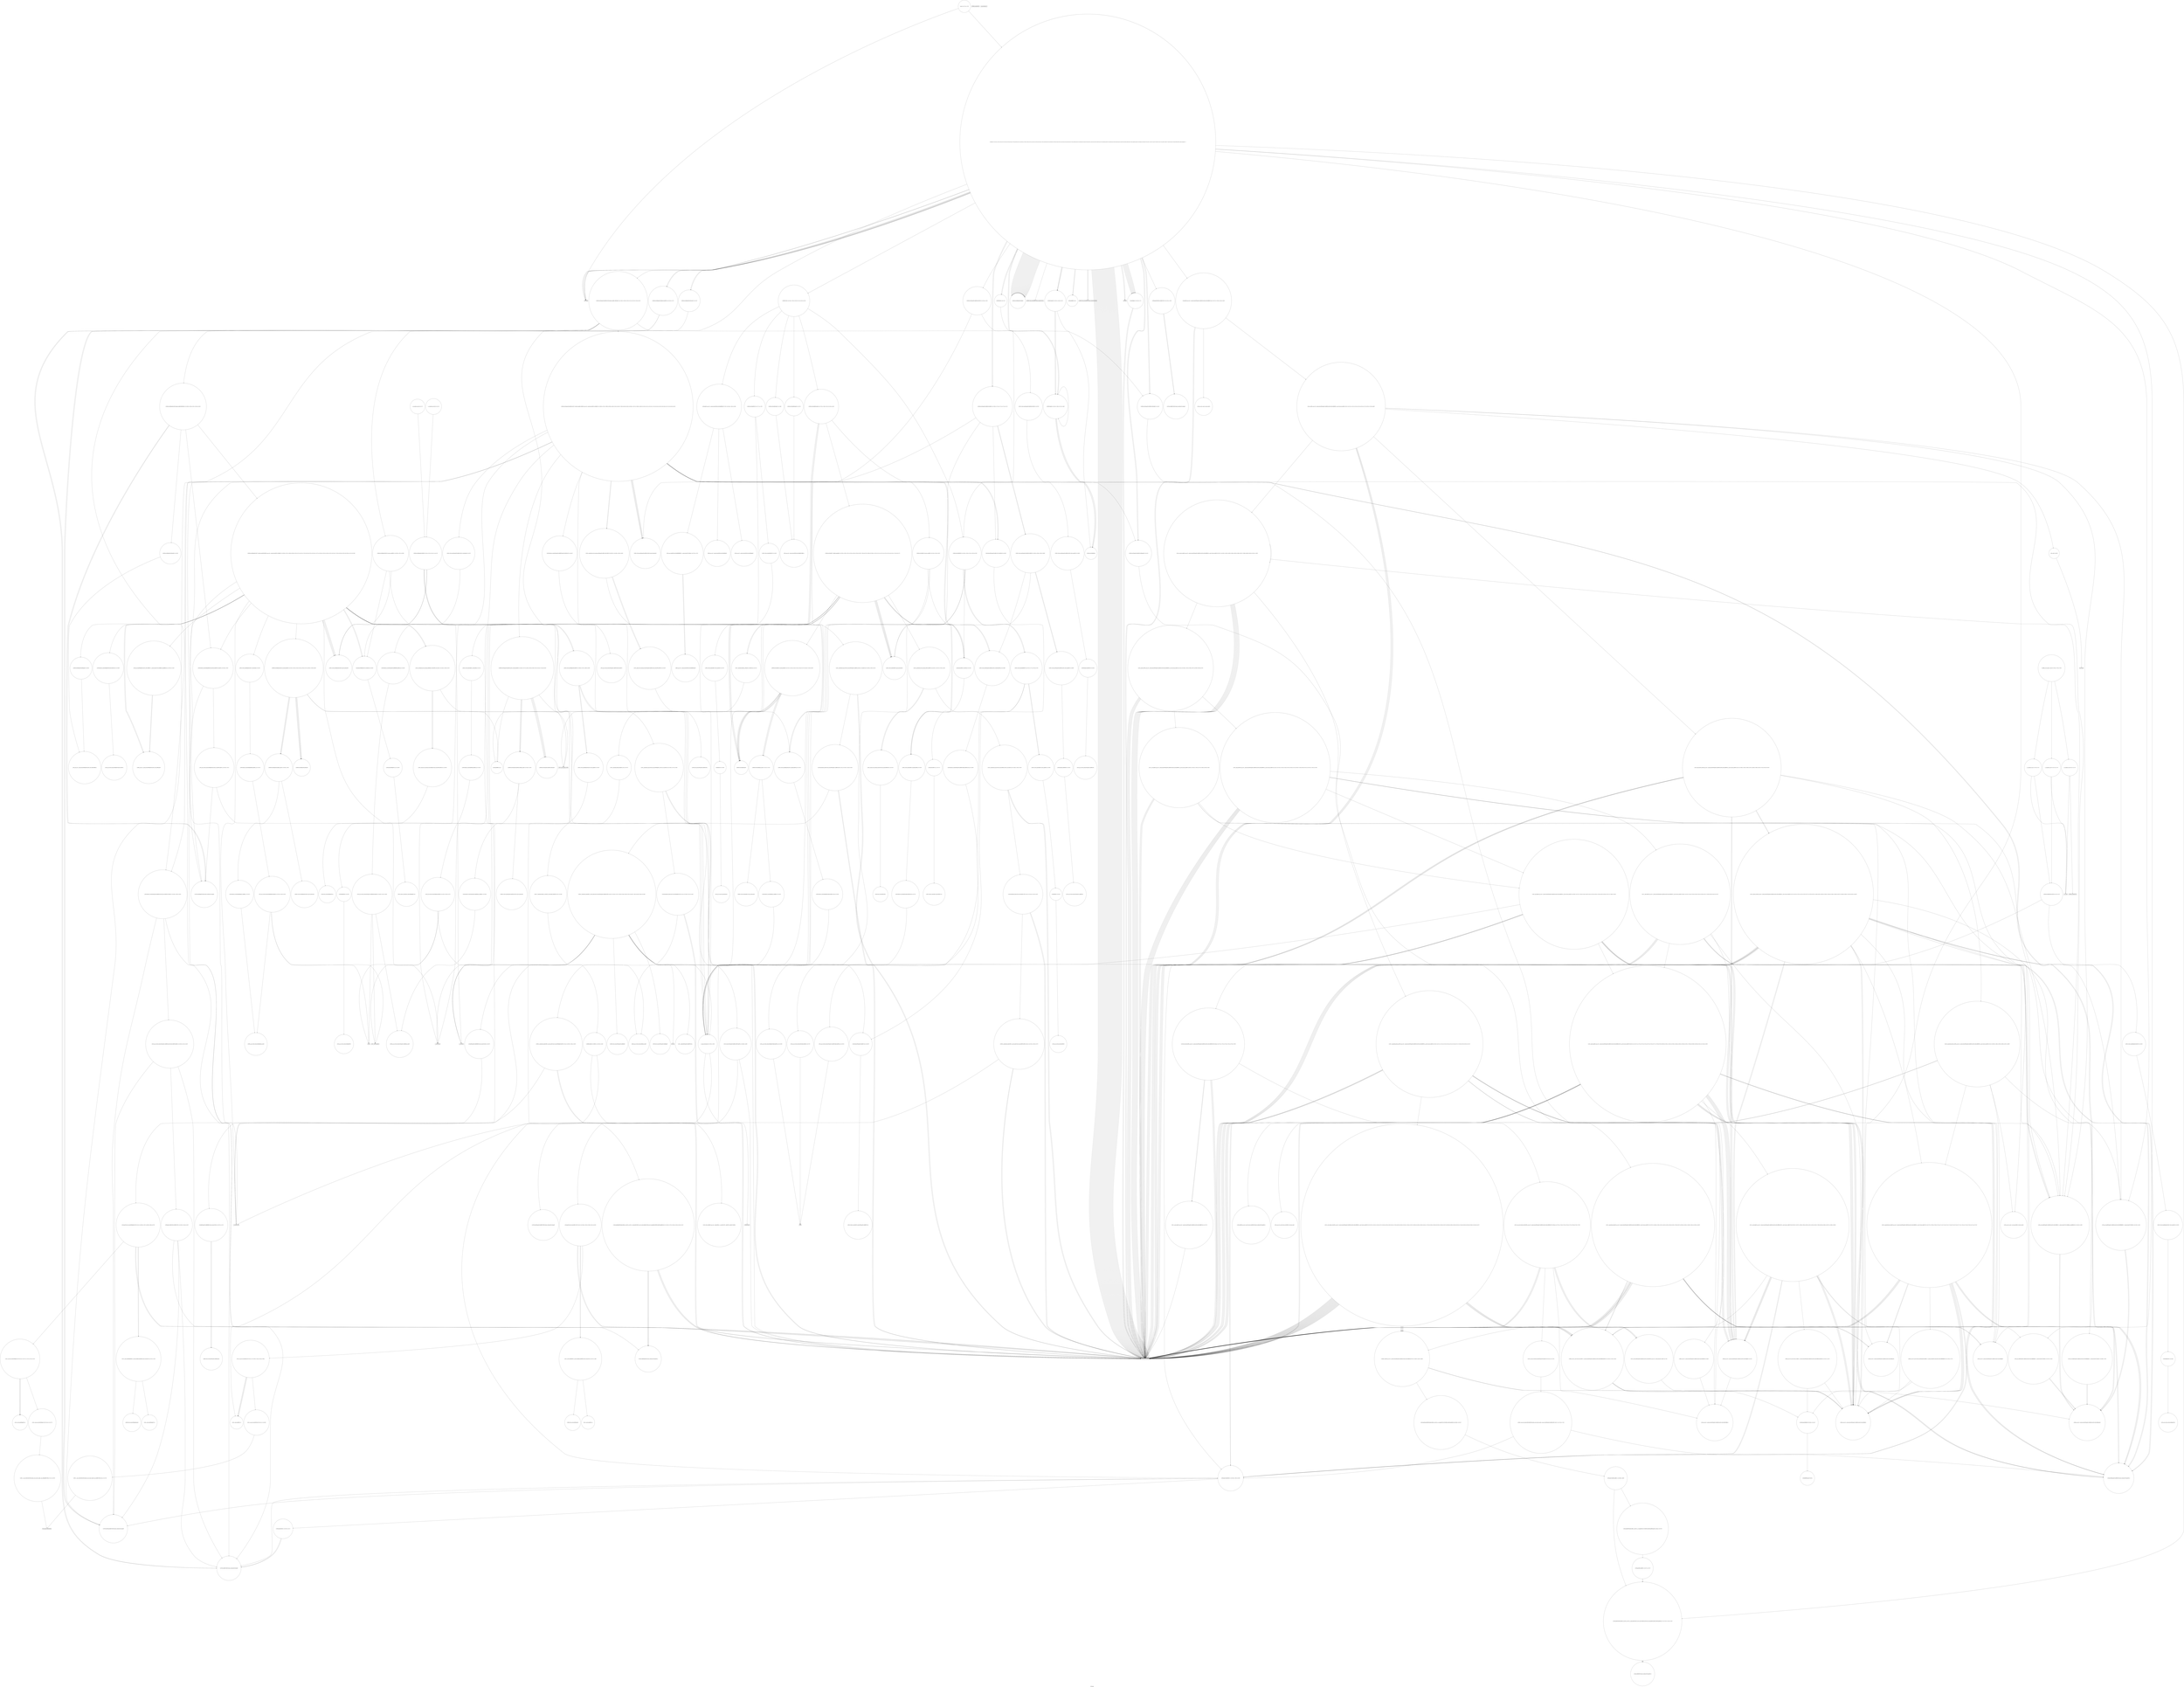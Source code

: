 digraph "Call Graph" {
	label="Call Graph";

	Node0x557b74ee44b0 [shape=record,shape=circle,label="{__cxx_global_var_init|{<s0>1|<s1>2}}"];
	Node0x557b74ee44b0:s0 -> Node0x557b74ee4530[color=black];
	Node0x557b74ee44b0:s1 -> Node0x557b756192d0[color=black];
	Node0x557b75620b90 [shape=record,shape=circle,label="{_ZN9__gnu_cxx13new_allocatorISt4pairIiS1_IiiEEE9constructIS3_JiS2_EEEvPT_DpOT0_|{<s0>420|<s1>421|<s2>422}}"];
	Node0x557b75620b90:s0 -> Node0x557b75620a10[color=black];
	Node0x557b75620b90:s1 -> Node0x557b75620a90[color=black];
	Node0x557b75620b90:s2 -> Node0x557b75620c10[color=black];
	Node0x557b7561a9d0 [shape=record,shape=circle,label="{_ZN9__gnu_cxxneIPiSt6vectorIiSaIiEEEEbRKNS_17__normal_iteratorIT_T0_EESA_|{<s0>274|<s1>275}}"];
	Node0x557b7561a9d0:s0 -> Node0x557b7561ab50[color=black];
	Node0x557b7561a9d0:s1 -> Node0x557b7561ab50[color=black];
	Node0x557b75619850 [shape=record,shape=circle,label="{_ZNSt6vectorI4EdgeSaIS0_EE5clearEv|{<s0>125}}"];
	Node0x557b75619850:s0 -> Node0x557b7561b6d0[color=black];
	Node0x557b7561d270 [shape=record,shape=circle,label="{_ZN9__gnu_cxx13new_allocatorISt4pairIiS1_IiiEEE8allocateEmPKv|{<s0>446|<s1>447|<s2>448}}"];
	Node0x557b7561d270:s0 -> Node0x557b7561d170[color=black];
	Node0x557b7561d270:s1 -> Node0x557b7561c7f0[color=black];
	Node0x557b7561d270:s2 -> Node0x557b7561c870[color=black];
	Node0x557b7561b0d0 [shape=record,shape=circle,label="{_ZN9__gnu_cxx13new_allocatorI4EdgeEC2Ev}"];
	Node0x557b75619f50 [shape=record,shape=circle,label="{_ZNSt6vectorISt4pairIiS0_IiiEESaIS2_EE3endEv|{<s0>162}}"];
	Node0x557b75619f50:s0 -> Node0x557b7561da70[color=black];
	Node0x557b7561d970 [shape=record,shape=circle,label="{_ZNSt13move_iteratorIPSt4pairIiS0_IiiEEEC2ES3_}"];
	Node0x557b7561b7d0 [shape=record,shape=circle,label="{_ZSt4moveIR4EdgeEONSt16remove_referenceIT_E4typeEOS3_}"];
	Node0x557b7561a650 [shape=record,shape=circle,label="{_ZNSt6vectorIiSaIiEE5beginEv|{<s0>187}}"];
	Node0x557b7561a650:s0 -> Node0x557b7561abd0[color=black];
	Node0x557b7561e070 [shape=record,shape=circle,label="{_ZNK9__gnu_cxx5__ops15_Iter_less_iterclINS_17__normal_iteratorIPSt4pairIiS4_IiiEESt6vectorIS6_SaIS6_EEEESB_EEbT_T0_|{<s0>554|<s1>555|<s2>556}}"];
	Node0x557b7561e070:s0 -> Node0x557b7561a050[color=black];
	Node0x557b7561e070:s1 -> Node0x557b7561a050[color=black];
	Node0x557b7561e070:s2 -> Node0x557b7561e5f0[color=black];
	Node0x557b7561f710 [shape=record,shape=circle,label="{_ZNKSt6vectorI4EdgeSaIS0_EE4sizeEv}"];
	Node0x557b7561bd70 [shape=record,shape=circle,label="{_ZNSt12_Vector_baseIiSaIiEE19_M_get_Tp_allocatorEv}"];
	Node0x557b7561e770 [shape=record,shape=circle,label="{_ZSt22__move_median_to_firstIN9__gnu_cxx17__normal_iteratorIPSt4pairIiS2_IiiEESt6vectorIS4_SaIS4_EEEENS0_5__ops15_Iter_less_iterEEvT_SC_SC_SC_T0_|{<s0>615|<s1>616|<s2>617|<s3>618|<s4>619|<s5>620|<s6>621|<s7>622|<s8>623|<s9>624|<s10>625|<s11>626|<s12>627|<s13>628|<s14>629|<s15>630|<s16>631|<s17>632|<s18>633|<s19>634|<s20>635|<s21>636|<s22>637|<s23>638|<s24>639|<s25>640|<s26>641|<s27>642|<s28>643|<s29>644|<s30>645|<s31>646|<s32>647}}"];
	Node0x557b7561e770:s0 -> Node0x557b756196d0[color=black];
	Node0x557b7561e770:s1 -> Node0x557b756196d0[color=black];
	Node0x557b7561e770:s2 -> Node0x557b7561e070[color=black];
	Node0x557b7561e770:s3 -> Node0x557b756196d0[color=black];
	Node0x557b7561e770:s4 -> Node0x557b756196d0[color=black];
	Node0x557b7561e770:s5 -> Node0x557b7561e070[color=black];
	Node0x557b7561e770:s6 -> Node0x557b756196d0[color=black];
	Node0x557b7561e770:s7 -> Node0x557b756196d0[color=black];
	Node0x557b7561e770:s8 -> Node0x557b7561e8f0[color=black];
	Node0x557b7561e770:s9 -> Node0x557b756196d0[color=black];
	Node0x557b7561e770:s10 -> Node0x557b756196d0[color=black];
	Node0x557b7561e770:s11 -> Node0x557b7561e070[color=black];
	Node0x557b7561e770:s12 -> Node0x557b756196d0[color=black];
	Node0x557b7561e770:s13 -> Node0x557b756196d0[color=black];
	Node0x557b7561e770:s14 -> Node0x557b7561e8f0[color=black];
	Node0x557b7561e770:s15 -> Node0x557b756196d0[color=black];
	Node0x557b7561e770:s16 -> Node0x557b756196d0[color=black];
	Node0x557b7561e770:s17 -> Node0x557b7561e8f0[color=black];
	Node0x557b7561e770:s18 -> Node0x557b756196d0[color=black];
	Node0x557b7561e770:s19 -> Node0x557b756196d0[color=black];
	Node0x557b7561e770:s20 -> Node0x557b7561e070[color=black];
	Node0x557b7561e770:s21 -> Node0x557b756196d0[color=black];
	Node0x557b7561e770:s22 -> Node0x557b756196d0[color=black];
	Node0x557b7561e770:s23 -> Node0x557b7561e8f0[color=black];
	Node0x557b7561e770:s24 -> Node0x557b756196d0[color=black];
	Node0x557b7561e770:s25 -> Node0x557b756196d0[color=black];
	Node0x557b7561e770:s26 -> Node0x557b7561e070[color=black];
	Node0x557b7561e770:s27 -> Node0x557b756196d0[color=black];
	Node0x557b7561e770:s28 -> Node0x557b756196d0[color=black];
	Node0x557b7561e770:s29 -> Node0x557b7561e8f0[color=black];
	Node0x557b7561e770:s30 -> Node0x557b756196d0[color=black];
	Node0x557b7561e770:s31 -> Node0x557b756196d0[color=black];
	Node0x557b7561e770:s32 -> Node0x557b7561e8f0[color=black];
	Node0x557b7561fe10 [shape=record,shape=circle,label="{_ZSt13__copy_move_aILb1EP4EdgeS1_ET1_T0_S3_S2_|{<s0>377}}"];
	Node0x557b7561fe10:s0 -> Node0x557b7561ff10[color=black];
	Node0x557b7561c470 [shape=record,shape=Mrecord,label="{_ZSt20__throw_length_errorPKc}"];
	Node0x557b7561ee70 [shape=record,shape=circle,label="{_ZN9__gnu_cxx5__ops15__val_comp_iterENS0_15_Iter_less_iterE}"];
	Node0x557b75620510 [shape=record,shape=circle,label="{_ZSt8_DestroyIPSt4pairIiS0_IiiEEEvT_S4_|{<s0>387}}"];
	Node0x557b75620510:s0 -> Node0x557b75620590[color=black];
	Node0x557b7561cb70 [shape=record,shape=circle,label="{_ZSt14__copy_move_a2ILb1EPiS0_ET1_T0_S2_S1_|{<s0>263|<s1>264|<s2>265|<s3>266}}"];
	Node0x557b7561cb70:s0 -> Node0x557b7561c370[color=black];
	Node0x557b7561cb70:s1 -> Node0x557b7561c370[color=black];
	Node0x557b7561cb70:s2 -> Node0x557b7561c370[color=black];
	Node0x557b7561cb70:s3 -> Node0x557b7561cc70[color=black];
	Node0x557b74ee4530 [shape=record,shape=Mrecord,label="{_ZNSt8ios_base4InitC1Ev}"];
	Node0x557b75620c10 [shape=record,shape=circle,label="{_ZNSt4pairIiS_IiiEEC2IiS0_Lb1EEEOT_OT0_|{<s0>423|<s1>424|<s2>425}}"];
	Node0x557b75620c10:s0 -> Node0x557b75620a10[color=black];
	Node0x557b75620c10:s1 -> Node0x557b75620a90[color=black];
	Node0x557b75620c10:s2 -> Node0x557b756196d0[color=black];
	Node0x557b7561aa50 [shape=record,shape=circle,label="{_ZNK9__gnu_cxx17__normal_iteratorIPiSt6vectorIiSaIiEEEdeEv}"];
	Node0x557b756198d0 [shape=record,shape=circle,label="{_ZNSt6vectorI4EdgeSaIS0_EE9push_backEOS0_|{<s0>126|<s1>127}}"];
	Node0x557b756198d0:s0 -> Node0x557b7561b7d0[color=black];
	Node0x557b756198d0:s1 -> Node0x557b7561b750[color=black];
	Node0x557b7561d2f0 [shape=record,shape=circle,label="{_ZSt22__uninitialized_copy_aISt13move_iteratorIPSt4pairIiS1_IiiEEES4_S3_ET0_T_S7_S6_RSaIT1_E|{<s0>449|<s1>450|<s2>451}}"];
	Node0x557b7561d2f0:s0 -> Node0x557b756196d0[color=black];
	Node0x557b7561d2f0:s1 -> Node0x557b756196d0[color=black];
	Node0x557b7561d2f0:s2 -> Node0x557b7561d3f0[color=black];
	Node0x557b7561b150 [shape=record,shape=circle,label="{_ZSt8_DestroyIP4EdgeS0_EvT_S2_RSaIT0_E|{<s0>285}}"];
	Node0x557b7561b150:s0 -> Node0x557b7561b2d0[color=black];
	Node0x557b75619fd0 [shape=record,shape=circle,label="{_ZN9__gnu_cxxneIPSt4pairIiS1_IiiEESt6vectorIS3_SaIS3_EEEEbRKNS_17__normal_iteratorIT_T0_EESD_|{<s0>163|<s1>164}}"];
	Node0x557b75619fd0:s0 -> Node0x557b75620e90[color=black];
	Node0x557b75619fd0:s1 -> Node0x557b75620e90[color=black];
	Node0x557b7561d9f0 [shape=record,shape=circle,label="{_ZN9__gnu_cxx13new_allocatorISt4pairIiS1_IiiEEE7destroyIS3_EEvPT_}"];
	Node0x557b7561b850 [shape=record,shape=circle,label="{_ZNSt16allocator_traitsISaI4EdgeEE9constructIS0_JS0_EEEvRS1_PT_DpOT0_|{<s0>304|<s1>305}}"];
	Node0x557b7561b850:s0 -> Node0x557b7561b8d0[color=black];
	Node0x557b7561b850:s1 -> Node0x557b7561f290[color=black];
	Node0x557b7561a6d0 [shape=record,shape=circle,label="{_ZNSt6vectorIiSaIiEE3endEv|{<s0>188}}"];
	Node0x557b7561a6d0:s0 -> Node0x557b7561abd0[color=black];
	Node0x557b7561e0f0 [shape=record,shape=circle,label="{_ZSt10__pop_heapIN9__gnu_cxx17__normal_iteratorIPSt4pairIiS2_IiiEESt6vectorIS4_SaIS4_EEEENS0_5__ops15_Iter_less_iterEEvT_SC_SC_RT0_|{<s0>557|<s1>558|<s2>559|<s3>560|<s4>561|<s5>562|<s6>563|<s7>564|<s8>565|<s9>566|<s10>567|<s11>568|<s12>569}}"];
	Node0x557b7561e0f0:s0 -> Node0x557b7561a050[color=black];
	Node0x557b7561e0f0:s1 -> Node0x557b7561e170[color=black];
	Node0x557b7561e0f0:s2 -> Node0x557b756196d0[color=black];
	Node0x557b7561e0f0:s3 -> Node0x557b7561a050[color=black];
	Node0x557b7561e0f0:s4 -> Node0x557b7561e170[color=black];
	Node0x557b7561e0f0:s5 -> Node0x557b7561a050[color=black];
	Node0x557b7561e0f0:s6 -> Node0x557b7561e2f0[color=black];
	Node0x557b7561e0f0:s7 -> Node0x557b756196d0[color=black];
	Node0x557b7561e0f0:s8 -> Node0x557b75620d10[color=black];
	Node0x557b7561e0f0:s9 -> Node0x557b7561e170[color=black];
	Node0x557b7561e0f0:s10 -> Node0x557b756196d0[color=black];
	Node0x557b7561e0f0:s11 -> Node0x557b756196d0[color=black];
	Node0x557b7561e0f0:s12 -> Node0x557b7561e270[color=black];
	Node0x557b7561f790 [shape=record,shape=circle,label="{_ZNSt16allocator_traitsISaI4EdgeEE8max_sizeERKS1_|{<s0>351}}"];
	Node0x557b7561f790:s0 -> Node0x557b7561f890[color=black];
	Node0x557b7561bdf0 [shape=record,shape=circle,label="{_ZNKSt6vectorIiSaIiEE12_M_check_lenEmPKc|{<s0>222|<s1>223|<s2>224|<s3>225|<s4>226|<s5>227|<s6>228|<s7>229|<s8>230}}"];
	Node0x557b7561bdf0:s0 -> Node0x557b7561c3f0[color=black];
	Node0x557b7561bdf0:s1 -> Node0x557b7561bb70[color=black];
	Node0x557b7561bdf0:s2 -> Node0x557b7561c470[color=black];
	Node0x557b7561bdf0:s3 -> Node0x557b7561bb70[color=black];
	Node0x557b7561bdf0:s4 -> Node0x557b7561bb70[color=black];
	Node0x557b7561bdf0:s5 -> Node0x557b7561c4f0[color=black];
	Node0x557b7561bdf0:s6 -> Node0x557b7561bb70[color=black];
	Node0x557b7561bdf0:s7 -> Node0x557b7561c3f0[color=black];
	Node0x557b7561bdf0:s8 -> Node0x557b7561c3f0[color=black];
	Node0x557b7561e7f0 [shape=record,shape=circle,label="{_ZNK9__gnu_cxx17__normal_iteratorIPSt4pairIiS1_IiiEESt6vectorIS3_SaIS3_EEEmiEl|{<s0>648}}"];
	Node0x557b7561e7f0:s0 -> Node0x557b7561da70[color=black];
	Node0x557b7561fe90 [shape=record,shape=circle,label="{_ZSt12__niter_baseIP4EdgeET_S2_}"];
	Node0x557b7561c4f0 [shape=record,shape=circle,label="{_ZSt3maxImERKT_S2_S2_}"];
	Node0x557b7561eef0 [shape=record,shape=circle,label="{_ZSt23__copy_move_backward_a2ILb1EN9__gnu_cxx17__normal_iteratorIPSt4pairIiS2_IiiEESt6vectorIS4_SaIS4_EEEES9_ET1_T0_SB_SA_|{<s0>723|<s1>724|<s2>725|<s3>726|<s4>727|<s5>728|<s6>729|<s7>730}}"];
	Node0x557b7561eef0:s0 -> Node0x557b756196d0[color=black];
	Node0x557b7561eef0:s1 -> Node0x557b7561f070[color=black];
	Node0x557b7561eef0:s2 -> Node0x557b756196d0[color=black];
	Node0x557b7561eef0:s3 -> Node0x557b7561f070[color=black];
	Node0x557b7561eef0:s4 -> Node0x557b756196d0[color=black];
	Node0x557b7561eef0:s5 -> Node0x557b7561f070[color=black];
	Node0x557b7561eef0:s6 -> Node0x557b7561eff0[color=black];
	Node0x557b7561eef0:s7 -> Node0x557b7561da70[color=black];
	Node0x557b75620590 [shape=record,shape=circle,label="{_ZNSt12_Destroy_auxILb1EE9__destroyIPSt4pairIiS2_IiiEEEEvT_S6_}"];
	Node0x557b7561cbf0 [shape=record,shape=circle,label="{_ZSt12__miter_baseIPiEDTcl12__miter_basecldtfp_4baseEEESt13move_iteratorIT_E|{<s0>267|<s1>268}}"];
	Node0x557b7561cbf0:s0 -> Node0x557b7561ce70[color=black];
	Node0x557b7561cbf0:s1 -> Node0x557b7561cdf0[color=black];
	Node0x557b75619250 [shape=record,shape=Mrecord,label="{_ZNSt8ios_base4InitD1Ev}"];
	Node0x557b75620c90 [shape=record,shape=circle,label="{_ZNKSt6vectorISt4pairIiS0_IiiEESaIS2_EE12_M_check_lenEmPKc|{<s0>426|<s1>427|<s2>428|<s3>429|<s4>430|<s5>431|<s6>432|<s7>433|<s8>434}}"];
	Node0x557b75620c90:s0 -> Node0x557b75620f90[color=black];
	Node0x557b75620c90:s1 -> Node0x557b75621010[color=black];
	Node0x557b75620c90:s2 -> Node0x557b7561c470[color=black];
	Node0x557b75620c90:s3 -> Node0x557b75621010[color=black];
	Node0x557b75620c90:s4 -> Node0x557b75621010[color=black];
	Node0x557b75620c90:s5 -> Node0x557b7561c4f0[color=black];
	Node0x557b75620c90:s6 -> Node0x557b75621010[color=black];
	Node0x557b75620c90:s7 -> Node0x557b75620f90[color=black];
	Node0x557b75620c90:s8 -> Node0x557b75620f90[color=black];
	Node0x557b7561aad0 [shape=record,shape=circle,label="{_ZN9__gnu_cxx17__normal_iteratorIPiSt6vectorIiSaIiEEEppEv}"];
	Node0x557b75619950 [shape=record,shape=circle,label="{_ZN3DSUC2Ei|{<s0>128|<s1>129|<s2>130|<s3>131|<s4>132|<s5>133}}"];
	Node0x557b75619950:s0 -> Node0x557b7561a4d0[color=black];
	Node0x557b75619950:s1 -> Node0x557b7561a550[color=black];
	Node0x557b75619950:s2 -> Node0x557b7561a650[color=black];
	Node0x557b75619950:s3 -> Node0x557b7561a6d0[color=black];
	Node0x557b75619950:s4 -> Node0x557b7561a5d0[color=black];
	Node0x557b75619950:s5 -> Node0x557b7561a750[color=black];
	Node0x557b7561d370 [shape=record,shape=circle,label="{_ZSt32__make_move_if_noexcept_iteratorISt4pairIiS0_IiiEESt13move_iteratorIPS2_EET0_PT_|{<s0>452}}"];
	Node0x557b7561d370:s0 -> Node0x557b7561d970[color=black];
	Node0x557b7561b1d0 [shape=record,shape=circle,label="{_ZNSt12_Vector_baseI4EdgeSaIS0_EE19_M_get_Tp_allocatorEv}"];
	Node0x557b7561a050 [shape=record,shape=circle,label="{_ZNK9__gnu_cxx17__normal_iteratorIPSt4pairIiS1_IiiEESt6vectorIS3_SaIS3_EEEdeEv}"];
	Node0x557b7561da70 [shape=record,shape=circle,label="{_ZN9__gnu_cxx17__normal_iteratorIPSt4pairIiS1_IiiEESt6vectorIS3_SaIS3_EEEC2ERKS4_}"];
	Node0x557b7561b8d0 [shape=record,shape=circle,label="{_ZSt7forwardI4EdgeEOT_RNSt16remove_referenceIS1_E4typeE}"];
	Node0x557b7561a750 [shape=record,shape=circle,label="{_ZNSt6vectorIiSaIiEED2Ev|{<s0>189|<s1>190|<s2>191|<s3>192|<s4>193}}"];
	Node0x557b7561a750:s0 -> Node0x557b7561bd70[color=black];
	Node0x557b7561a750:s1 -> Node0x557b7561bf70[color=black];
	Node0x557b7561a750:s2 -> Node0x557b7561ac50[color=black];
	Node0x557b7561a750:s3 -> Node0x557b7561ac50[color=black];
	Node0x557b7561a750:s4 -> Node0x557b7561a850[color=black];
	Node0x557b7561e170 [shape=record,shape=circle,label="{_ZSt4moveIRSt4pairIiS0_IiiEEEONSt16remove_referenceIT_E4typeEOS5_}"];
	Node0x557b7561f810 [shape=record,shape=circle,label="{_ZNKSt12_Vector_baseI4EdgeSaIS0_EE19_M_get_Tp_allocatorEv}"];
	Node0x557b7561be70 [shape=record,shape=circle,label="{_ZNSt12_Vector_baseIiSaIiEE11_M_allocateEm|{<s0>231}}"];
	Node0x557b7561be70:s0 -> Node0x557b7561c6f0[color=black];
	Node0x557b7561e870 [shape=record,shape=circle,label="{_ZSt21__unguarded_partitionIN9__gnu_cxx17__normal_iteratorIPSt4pairIiS2_IiiEESt6vectorIS4_SaIS4_EEEENS0_5__ops15_Iter_less_iterEET_SC_SC_SC_T0_|{<s0>649|<s1>650|<s2>651|<s3>652|<s4>653|<s5>654|<s6>655|<s7>656|<s8>657|<s9>658|<s10>659|<s11>660|<s12>661|<s13>662|<s14>663}}"];
	Node0x557b7561e870:s0 -> Node0x557b756196d0[color=black];
	Node0x557b7561e870:s1 -> Node0x557b756196d0[color=black];
	Node0x557b7561e870:s2 -> Node0x557b7561e070[color=black];
	Node0x557b7561e870:s3 -> Node0x557b7561a150[color=black];
	Node0x557b7561e870:s4 -> Node0x557b7561e6f0[color=black];
	Node0x557b7561e870:s5 -> Node0x557b756196d0[color=black];
	Node0x557b7561e870:s6 -> Node0x557b756196d0[color=black];
	Node0x557b7561e870:s7 -> Node0x557b7561e070[color=black];
	Node0x557b7561e870:s8 -> Node0x557b7561e6f0[color=black];
	Node0x557b7561e870:s9 -> Node0x557b7561dff0[color=black];
	Node0x557b7561e870:s10 -> Node0x557b756196d0[color=black];
	Node0x557b7561e870:s11 -> Node0x557b756196d0[color=black];
	Node0x557b7561e870:s12 -> Node0x557b756196d0[color=black];
	Node0x557b7561e870:s13 -> Node0x557b7561e8f0[color=black];
	Node0x557b7561e870:s14 -> Node0x557b7561a150[color=black];
	Node0x557b7561ff10 [shape=record,shape=circle,label="{_ZNSt11__copy_moveILb1ELb1ESt26random_access_iterator_tagE8__copy_mI4EdgeEEPT_PKS4_S7_S5_|{<s0>378}}"];
	Node0x557b7561ff10:s0 -> Node0x557b7561cd70[color=black];
	Node0x557b7561c570 [shape=record,shape=circle,label="{_ZNSt16allocator_traitsISaIiEE8max_sizeERKS0_|{<s0>243}}"];
	Node0x557b7561c570:s0 -> Node0x557b7561c670[color=black];
	Node0x557b7561ef70 [shape=record,shape=circle,label="{_ZSt12__miter_baseIN9__gnu_cxx17__normal_iteratorIPSt4pairIiS2_IiiEESt6vectorIS4_SaIS4_EEEEET_SA_|{<s0>731}}"];
	Node0x557b7561ef70:s0 -> Node0x557b756196d0[color=black];
	Node0x557b75620610 [shape=record,shape=circle,label="{_ZNSt12_Vector_baseISt4pairIiS0_IiiEESaIS2_EE13_M_deallocateEPS2_m|{<s0>388}}"];
	Node0x557b75620610:s0 -> Node0x557b75620710[color=black];
	Node0x557b7561cc70 [shape=record,shape=circle,label="{_ZSt13__copy_move_aILb1EPiS0_ET1_T0_S2_S1_|{<s0>269}}"];
	Node0x557b7561cc70:s0 -> Node0x557b7561ccf0[color=black];
	Node0x557b756192d0 [shape=record,shape=Mrecord,label="{__cxa_atexit}"];
	Node0x557b75620d10 [shape=record,shape=circle,label="{_ZN9__gnu_cxxmiIPSt4pairIiS1_IiiEESt6vectorIS3_SaIS3_EEEENS_17__normal_iteratorIT_T0_E15difference_typeERKSB_SE_|{<s0>435|<s1>436}}"];
	Node0x557b75620d10:s0 -> Node0x557b75620e90[color=black];
	Node0x557b75620d10:s1 -> Node0x557b75620e90[color=black];
	Node0x557b7561ab50 [shape=record,shape=circle,label="{_ZNK9__gnu_cxx17__normal_iteratorIPiSt6vectorIiSaIiEEE4baseEv}"];
	Node0x557b756199d0 [shape=record,shape=circle,label="{_ZNSt6vectorISt4pairIiS0_IiiEESaIS2_EEC2Ev|{<s0>134|<s1>135}}"];
	Node0x557b756199d0:s0 -> Node0x557b75620190[color=black];
	Node0x557b756199d0:s1 -> Node0x557b7561a850[color=black];
	Node0x557b7561d3f0 [shape=record,shape=circle,label="{_ZSt18uninitialized_copyISt13move_iteratorIPSt4pairIiS1_IiiEEES4_ET0_T_S7_S6_|{<s0>453|<s1>454|<s2>455}}"];
	Node0x557b7561d3f0:s0 -> Node0x557b756196d0[color=black];
	Node0x557b7561d3f0:s1 -> Node0x557b756196d0[color=black];
	Node0x557b7561d3f0:s2 -> Node0x557b7561d470[color=black];
	Node0x557b7561b250 [shape=record,shape=circle,label="{_ZNSt12_Vector_baseI4EdgeSaIS0_EED2Ev|{<s0>286|<s1>287|<s2>288|<s3>289}}"];
	Node0x557b7561b250:s0 -> Node0x557b7561b3d0[color=black];
	Node0x557b7561b250:s1 -> Node0x557b7561b450[color=black];
	Node0x557b7561b250:s2 -> Node0x557b7561b450[color=black];
	Node0x557b7561b250:s3 -> Node0x557b7561a850[color=black];
	Node0x557b7561a0d0 [shape=record,shape=circle,label="{_ZN3DSU3getEi|{<s0>165|<s1>166|<s2>167|<s3>168}}"];
	Node0x557b7561a0d0:s0 -> Node0x557b7561ae50[color=black];
	Node0x557b7561a0d0:s1 -> Node0x557b7561ae50[color=black];
	Node0x557b7561a0d0:s2 -> Node0x557b7561a0d0[color=black];
	Node0x557b7561a0d0:s3 -> Node0x557b7561ae50[color=black];
	Node0x557b7561daf0 [shape=record,shape=circle,label="{_ZSt6__sortIN9__gnu_cxx17__normal_iteratorIPSt4pairIiS2_IiiEESt6vectorIS4_SaIS4_EEEENS0_5__ops15_Iter_less_iterEEvT_SC_T0_|{<s0>472|<s1>473|<s2>474|<s3>475|<s4>476|<s5>477|<s6>478|<s7>479|<s8>480}}"];
	Node0x557b7561daf0:s0 -> Node0x557b75619fd0[color=black];
	Node0x557b7561daf0:s1 -> Node0x557b756196d0[color=black];
	Node0x557b7561daf0:s2 -> Node0x557b756196d0[color=black];
	Node0x557b7561daf0:s3 -> Node0x557b75620d10[color=black];
	Node0x557b7561daf0:s4 -> Node0x557b7561dc70[color=black];
	Node0x557b7561daf0:s5 -> Node0x557b7561dbf0[color=black];
	Node0x557b7561daf0:s6 -> Node0x557b756196d0[color=black];
	Node0x557b7561daf0:s7 -> Node0x557b756196d0[color=black];
	Node0x557b7561daf0:s8 -> Node0x557b7561dcf0[color=black];
	Node0x557b7561f190 [shape=record,shape=circle,label="{_ZNSt6vectorI4EdgeSaIS0_EE17_M_realloc_insertIJS0_EEEvN9__gnu_cxx17__normal_iteratorIPS0_S2_EEDpOT_|{<s0>306|<s1>307|<s2>308|<s3>309|<s4>310|<s5>311|<s6>312|<s7>313|<s8>314|<s9>315|<s10>316|<s11>317|<s12>318|<s13>319|<s14>320|<s15>321|<s16>322|<s17>323|<s18>324|<s19>325|<s20>326|<s21>327|<s22>328}}"];
	Node0x557b7561f190:s0 -> Node0x557b7561f310[color=black];
	Node0x557b7561f190:s1 -> Node0x557b7561f410[color=black];
	Node0x557b7561f190:s2 -> Node0x557b7561f390[color=black];
	Node0x557b7561f190:s3 -> Node0x557b7561f490[color=black];
	Node0x557b7561f190:s4 -> Node0x557b7561b8d0[color=black];
	Node0x557b7561f190:s5 -> Node0x557b7561b850[color=black];
	Node0x557b7561f190:s6 -> Node0x557b7561f590[color=black];
	Node0x557b7561f190:s7 -> Node0x557b7561b1d0[color=black];
	Node0x557b7561f190:s8 -> Node0x557b7561f510[color=black];
	Node0x557b7561f190:s9 -> Node0x557b7561f590[color=black];
	Node0x557b7561f190:s10 -> Node0x557b7561b1d0[color=black];
	Node0x557b7561f190:s11 -> Node0x557b7561f510[color=black];
	Node0x557b7561f190:s12 -> Node0x557b7561a8d0[color=black];
	Node0x557b7561f190:s13 -> Node0x557b7561f610[color=black];
	Node0x557b7561f190:s14 -> Node0x557b7561c0f0[color=black];
	Node0x557b7561f190:s15 -> Node0x557b7561b1d0[color=black];
	Node0x557b7561f190:s16 -> Node0x557b7561b150[color=black];
	Node0x557b7561f190:s17 -> Node0x557b7561b3d0[color=black];
	Node0x557b7561f190:s18 -> Node0x557b7561c070[color=black];
	Node0x557b7561f190:s19 -> Node0x557b7561b1d0[color=black];
	Node0x557b7561f190:s20 -> Node0x557b7561b150[color=black];
	Node0x557b7561f190:s21 -> Node0x557b7561b3d0[color=black];
	Node0x557b7561f190:s22 -> Node0x557b7561a850[color=black];
	Node0x557b7561a7d0 [shape=record,shape=circle,label="{_ZNSt12_Vector_baseIiSaIiEEC2Ev|{<s0>194}}"];
	Node0x557b7561a7d0:s0 -> Node0x557b7561b9f0[color=black];
	Node0x557b7561e1f0 [shape=record,shape=circle,label="{_ZNK9__gnu_cxx17__normal_iteratorIPSt4pairIiS1_IiiEESt6vectorIS3_SaIS3_EEEplEl|{<s0>570}}"];
	Node0x557b7561e1f0:s0 -> Node0x557b7561da70[color=black];
	Node0x557b7561f890 [shape=record,shape=circle,label="{_ZNK9__gnu_cxx13new_allocatorI4EdgeE8max_sizeEv}"];
	Node0x557b7561bef0 [shape=record,shape=circle,label="{_ZSt34__uninitialized_move_if_noexcept_aIPiS0_SaIiEET0_T_S3_S2_RT1_|{<s0>232|<s1>233|<s2>234}}"];
	Node0x557b7561bef0:s0 -> Node0x557b7561c970[color=black];
	Node0x557b7561bef0:s1 -> Node0x557b7561c970[color=black];
	Node0x557b7561bef0:s2 -> Node0x557b7561c8f0[color=black];
	Node0x557b7561e8f0 [shape=record,shape=circle,label="{_ZSt9iter_swapIN9__gnu_cxx17__normal_iteratorIPSt4pairIiS2_IiiEESt6vectorIS4_SaIS4_EEEES9_EvT_T0_|{<s0>664|<s1>665|<s2>666}}"];
	Node0x557b7561e8f0:s0 -> Node0x557b7561a050[color=black];
	Node0x557b7561e8f0:s1 -> Node0x557b7561a050[color=black];
	Node0x557b7561e8f0:s2 -> Node0x557b7561e970[color=black];
	Node0x557b7561ff90 [shape=record,shape=circle,label="{_ZSt12__miter_baseIP4EdgeET_S2_}"];
	Node0x557b7561c5f0 [shape=record,shape=circle,label="{_ZNKSt12_Vector_baseIiSaIiEE19_M_get_Tp_allocatorEv}"];
	Node0x557b7561eff0 [shape=record,shape=circle,label="{_ZSt22__copy_move_backward_aILb1EPSt4pairIiS0_IiiEES3_ET1_T0_S5_S4_|{<s0>732}}"];
	Node0x557b7561eff0:s0 -> Node0x557b7561f0f0[color=black];
	Node0x557b75620690 [shape=record,shape=circle,label="{_ZNSt12_Vector_baseISt4pairIiS0_IiiEESaIS2_EE12_Vector_implD2Ev|{<s0>389}}"];
	Node0x557b75620690:s0 -> Node0x557b75620810[color=black];
	Node0x557b7561ccf0 [shape=record,shape=circle,label="{_ZNSt11__copy_moveILb1ELb1ESt26random_access_iterator_tagE8__copy_mIiEEPT_PKS3_S6_S4_|{<s0>270}}"];
	Node0x557b7561ccf0:s0 -> Node0x557b7561cd70[color=black];
	Node0x557b75619350 [shape=record,shape=circle,label="{__cxx_global_var_init.1|{<s0>3|<s1>4}}"];
	Node0x557b75619350:s0 -> Node0x557b756193d0[color=black];
	Node0x557b75619350:s1 -> Node0x557b756192d0[color=black];
	Node0x557b75620d90 [shape=record,shape=circle,label="{_ZNSt12_Vector_baseISt4pairIiS0_IiiEESaIS2_EE11_M_allocateEm|{<s0>437}}"];
	Node0x557b75620d90:s0 -> Node0x557b7561d1f0[color=black];
	Node0x557b7561abd0 [shape=record,shape=circle,label="{_ZN9__gnu_cxx17__normal_iteratorIPiSt6vectorIiSaIiEEEC2ERKS1_}"];
	Node0x557b75619a50 [shape=record,shape=circle,label="{_ZNSt6vectorI4EdgeSaIS0_EEixEm}"];
	Node0x557b7561d470 [shape=record,shape=circle,label="{_ZNSt20__uninitialized_copyILb0EE13__uninit_copyISt13move_iteratorIPSt4pairIiS3_IiiEEES6_EET0_T_S9_S8_|{<s0>456|<s1>457|<s2>458|<s3>459|<s4>460|<s5>461|<s6>462|<s7>463|<s8>464|<s9>465|<s10>466}}"];
	Node0x557b7561d470:s0 -> Node0x557b7561d4f0[color=black];
	Node0x557b7561d470:s1 -> Node0x557b7561d5f0[color=black];
	Node0x557b7561d470:s2 -> Node0x557b7561d670[color=black];
	Node0x557b7561d470:s3 -> Node0x557b7561d570[color=black];
	Node0x557b7561d470:s4 -> Node0x557b7561d6f0[color=black];
	Node0x557b7561d470:s5 -> Node0x557b7561a8d0[color=black];
	Node0x557b7561d470:s6 -> Node0x557b75620510[color=black];
	Node0x557b7561d470:s7 -> Node0x557b7561c070[color=black];
	Node0x557b7561d470:s8 -> Node0x557b7561c0f0[color=black];
	Node0x557b7561d470:s9 -> Node0x557b7561d770[color=black];
	Node0x557b7561d470:s10 -> Node0x557b7561a850[color=black];
	Node0x557b7561b2d0 [shape=record,shape=circle,label="{_ZSt8_DestroyIP4EdgeEvT_S2_|{<s0>290}}"];
	Node0x557b7561b2d0:s0 -> Node0x557b7561b350[color=black];
	Node0x557b7561a150 [shape=record,shape=circle,label="{_ZN9__gnu_cxx17__normal_iteratorIPSt4pairIiS1_IiiEESt6vectorIS3_SaIS3_EEEppEv}"];
	Node0x557b7561db70 [shape=record,shape=circle,label="{_ZN9__gnu_cxx5__ops16__iter_less_iterEv}"];
	Node0x557b7561f210 [shape=record,shape=circle,label="{_ZNSt6vectorI4EdgeSaIS0_EE3endEv|{<s0>329}}"];
	Node0x557b7561f210:s0 -> Node0x557b7561f910[color=black];
	Node0x557b7561a850 [shape=record,shape=circle,label="{__clang_call_terminate|{<s0>195|<s1>196}}"];
	Node0x557b7561a850:s0 -> Node0x557b7561a8d0[color=black];
	Node0x557b7561a850:s1 -> Node0x557b7561b970[color=black];
	Node0x557b7561e270 [shape=record,shape=circle,label="{_ZSt13__adjust_heapIN9__gnu_cxx17__normal_iteratorIPSt4pairIiS2_IiiEESt6vectorIS4_SaIS4_EEEElS4_NS0_5__ops15_Iter_less_iterEEvT_T0_SD_T1_T2_|{<s0>571|<s1>572|<s2>573|<s3>574|<s4>575|<s5>576|<s6>577|<s7>578|<s8>579|<s9>580|<s10>581|<s11>582|<s12>583|<s13>584|<s14>585|<s15>586|<s16>587|<s17>588|<s18>589|<s19>590|<s20>591|<s21>592|<s22>593}}"];
	Node0x557b7561e270:s0 -> Node0x557b756196d0[color=black];
	Node0x557b7561e270:s1 -> Node0x557b7561e1f0[color=black];
	Node0x557b7561e270:s2 -> Node0x557b7561e1f0[color=black];
	Node0x557b7561e270:s3 -> Node0x557b7561e070[color=black];
	Node0x557b7561e270:s4 -> Node0x557b7561e1f0[color=black];
	Node0x557b7561e270:s5 -> Node0x557b7561a050[color=black];
	Node0x557b7561e270:s6 -> Node0x557b7561e170[color=black];
	Node0x557b7561e270:s7 -> Node0x557b7561e1f0[color=black];
	Node0x557b7561e270:s8 -> Node0x557b7561a050[color=black];
	Node0x557b7561e270:s9 -> Node0x557b7561e2f0[color=black];
	Node0x557b7561e270:s10 -> Node0x557b7561e1f0[color=black];
	Node0x557b7561e270:s11 -> Node0x557b7561a050[color=black];
	Node0x557b7561e270:s12 -> Node0x557b7561e170[color=black];
	Node0x557b7561e270:s13 -> Node0x557b7561e1f0[color=black];
	Node0x557b7561e270:s14 -> Node0x557b7561a050[color=black];
	Node0x557b7561e270:s15 -> Node0x557b7561e2f0[color=black];
	Node0x557b7561e270:s16 -> Node0x557b7561e370[color=black];
	Node0x557b7561e270:s17 -> Node0x557b7561e3f0[color=black];
	Node0x557b7561e270:s18 -> Node0x557b756196d0[color=black];
	Node0x557b7561e270:s19 -> Node0x557b7561e170[color=black];
	Node0x557b7561e270:s20 -> Node0x557b756196d0[color=black];
	Node0x557b7561e270:s21 -> Node0x557b756196d0[color=black];
	Node0x557b7561e270:s22 -> Node0x557b7561e470[color=black];
	Node0x557b7561f910 [shape=record,shape=circle,label="{_ZN9__gnu_cxx17__normal_iteratorIP4EdgeSt6vectorIS1_SaIS1_EEEC2ERKS2_}"];
	Node0x557b7561bf70 [shape=record,shape=circle,label="{_ZSt8_DestroyIPiiEvT_S1_RSaIT0_E|{<s0>235}}"];
	Node0x557b7561bf70:s0 -> Node0x557b7561cf70[color=black];
	Node0x557b7561e970 [shape=record,shape=circle,label="{_ZSt4swapIiSt4pairIiiEENSt9enable_ifIXsr6__and_ISt14__is_swappableIT_ES3_IT0_EEE5valueEvE4typeERS0_IS4_S6_ESB_|{<s0>667}}"];
	Node0x557b7561e970:s0 -> Node0x557b7561e9f0[color=black];
	Node0x557b75620010 [shape=record,shape=circle,label="{_ZNKSt13move_iteratorIP4EdgeE4baseEv}"];
	Node0x557b7561c670 [shape=record,shape=circle,label="{_ZNK9__gnu_cxx13new_allocatorIiE8max_sizeEv}"];
	Node0x557b7561f070 [shape=record,shape=circle,label="{_ZSt12__niter_baseIPSt4pairIiS0_IiiEESt6vectorIS2_SaIS2_EEET_N9__gnu_cxx17__normal_iteratorIS7_T0_EE|{<s0>733}}"];
	Node0x557b7561f070:s0 -> Node0x557b75620e90[color=black];
	Node0x557b75620710 [shape=record,shape=circle,label="{_ZNSt16allocator_traitsISaISt4pairIiS0_IiiEEEE10deallocateERS3_PS2_m|{<s0>390}}"];
	Node0x557b75620710:s0 -> Node0x557b75620790[color=black];
	Node0x557b7561cd70 [shape=record,shape=Mrecord,label="{llvm.memmove.p0i8.p0i8.i64}"];
	Node0x557b756193d0 [shape=record,shape=circle,label="{_ZNSt6vectorI4EdgeSaIS0_EEC2Ev|{<s0>5|<s1>6}}"];
	Node0x557b756193d0:s0 -> Node0x557b7561af50[color=black];
	Node0x557b756193d0:s1 -> Node0x557b7561a850[color=black];
	Node0x557b75620e10 [shape=record,shape=circle,label="{_ZSt34__uninitialized_move_if_noexcept_aIPSt4pairIiS0_IiiEES3_SaIS2_EET0_T_S6_S5_RT1_|{<s0>438|<s1>439|<s2>440}}"];
	Node0x557b75620e10:s0 -> Node0x557b7561d370[color=black];
	Node0x557b75620e10:s1 -> Node0x557b7561d370[color=black];
	Node0x557b75620e10:s2 -> Node0x557b7561d2f0[color=black];
	Node0x557b7561ac50 [shape=record,shape=circle,label="{_ZNSt12_Vector_baseIiSaIiEED2Ev|{<s0>276|<s1>277|<s2>278|<s3>279}}"];
	Node0x557b7561ac50:s0 -> Node0x557b7561bff0[color=black];
	Node0x557b7561ac50:s1 -> Node0x557b7561acd0[color=black];
	Node0x557b7561ac50:s2 -> Node0x557b7561acd0[color=black];
	Node0x557b7561ac50:s3 -> Node0x557b7561a850[color=black];
	Node0x557b75619ad0 [shape=record,shape=Mrecord,label="{__gxx_personality_v0}"];
	Node0x557b7561d4f0 [shape=record,shape=circle,label="{_ZStneIPSt4pairIiS0_IiiEEEbRKSt13move_iteratorIT_ES8_|{<s0>467}}"];
	Node0x557b7561d4f0:s0 -> Node0x557b7561d7f0[color=black];
	Node0x557b7561b350 [shape=record,shape=circle,label="{_ZNSt12_Destroy_auxILb1EE9__destroyIP4EdgeEEvT_S4_}"];
	Node0x557b7561a1d0 [shape=record,shape=Mrecord,label="{_ZStlsISt11char_traitsIcEERSt13basic_ostreamIcT_ES5_c}"];
	Node0x557b7561dbf0 [shape=record,shape=circle,label="{_ZSt16__introsort_loopIN9__gnu_cxx17__normal_iteratorIPSt4pairIiS2_IiiEESt6vectorIS4_SaIS4_EEEElNS0_5__ops15_Iter_less_iterEEvT_SC_T0_T1_|{<s0>481|<s1>482|<s2>483|<s3>484|<s4>485|<s5>486|<s6>487|<s7>488|<s8>489|<s9>490|<s10>491|<s11>492}}"];
	Node0x557b7561dbf0:s0 -> Node0x557b75620d10[color=black];
	Node0x557b7561dbf0:s1 -> Node0x557b756196d0[color=black];
	Node0x557b7561dbf0:s2 -> Node0x557b756196d0[color=black];
	Node0x557b7561dbf0:s3 -> Node0x557b756196d0[color=black];
	Node0x557b7561dbf0:s4 -> Node0x557b7561dd70[color=black];
	Node0x557b7561dbf0:s5 -> Node0x557b756196d0[color=black];
	Node0x557b7561dbf0:s6 -> Node0x557b756196d0[color=black];
	Node0x557b7561dbf0:s7 -> Node0x557b7561ddf0[color=black];
	Node0x557b7561dbf0:s8 -> Node0x557b756196d0[color=black];
	Node0x557b7561dbf0:s9 -> Node0x557b756196d0[color=black];
	Node0x557b7561dbf0:s10 -> Node0x557b7561dbf0[color=black];
	Node0x557b7561dbf0:s11 -> Node0x557b756196d0[color=black];
	Node0x557b7561f290 [shape=record,shape=circle,label="{_ZN9__gnu_cxx13new_allocatorI4EdgeE9constructIS1_JS1_EEEvPT_DpOT0_|{<s0>330|<s1>331}}"];
	Node0x557b7561f290:s0 -> Node0x557b7561b8d0[color=black];
	Node0x557b7561f290:s1 -> Node0x557b756196d0[color=black];
	Node0x557b7561a8d0 [shape=record,shape=Mrecord,label="{__cxa_begin_catch}"];
	Node0x557b7561e2f0 [shape=record,shape=circle,label="{_ZNSt4pairIiS_IiiEEaSEOS1_|{<s0>594|<s1>595|<s2>596}}"];
	Node0x557b7561e2f0:s0 -> Node0x557b75620a10[color=black];
	Node0x557b7561e2f0:s1 -> Node0x557b75620a90[color=black];
	Node0x557b7561e2f0:s2 -> Node0x557b7561e4f0[color=black];
	Node0x557b7561f990 [shape=record,shape=circle,label="{_ZNSt16allocator_traitsISaI4EdgeEE8allocateERS1_m|{<s0>352}}"];
	Node0x557b7561f990:s0 -> Node0x557b7561fa10[color=black];
	Node0x557b7561bff0 [shape=record,shape=circle,label="{_ZNSt12_Vector_baseIiSaIiEE13_M_deallocateEPim|{<s0>236}}"];
	Node0x557b7561bff0:s0 -> Node0x557b7561d070[color=black];
	Node0x557b7561e9f0 [shape=record,shape=circle,label="{_ZNSt4pairIiS_IiiEE4swapERS1_|{<s0>668|<s1>669}}"];
	Node0x557b7561e9f0:s0 -> Node0x557b75619c50[color=black];
	Node0x557b7561e9f0:s1 -> Node0x557b7561ea70[color=black];
	Node0x557b75620090 [shape=record,shape=circle,label="{_ZNSt13move_iteratorIP4EdgeEC2ES1_}"];
	Node0x557b7561c6f0 [shape=record,shape=circle,label="{_ZNSt16allocator_traitsISaIiEE8allocateERS0_m|{<s0>244}}"];
	Node0x557b7561c6f0:s0 -> Node0x557b7561c770[color=black];
	Node0x557b7561f0f0 [shape=record,shape=circle,label="{_ZNSt20__copy_move_backwardILb1ELb0ESt26random_access_iterator_tagE13__copy_move_bIPSt4pairIiS3_IiiEES6_EET0_T_S8_S7_|{<s0>734|<s1>735}}"];
	Node0x557b7561f0f0:s0 -> Node0x557b7561e170[color=black];
	Node0x557b7561f0f0:s1 -> Node0x557b7561e2f0[color=black];
	Node0x557b75620790 [shape=record,shape=circle,label="{_ZN9__gnu_cxx13new_allocatorISt4pairIiS1_IiiEEE10deallocateEPS3_m|{<s0>391}}"];
	Node0x557b75620790:s0 -> Node0x557b7561a950[color=black];
	Node0x557b7561cdf0 [shape=record,shape=circle,label="{_ZSt12__miter_baseIPiET_S1_}"];
	Node0x557b75619450 [shape=record,shape=circle,label="{__cxx_global_array_dtor|{<s0>7}}"];
	Node0x557b75619450:s0 -> Node0x557b756194d0[color=black];
	Node0x557b75620e90 [shape=record,shape=circle,label="{_ZNK9__gnu_cxx17__normal_iteratorIPSt4pairIiS1_IiiEESt6vectorIS3_SaIS3_EEE4baseEv}"];
	Node0x557b7561acd0 [shape=record,shape=circle,label="{_ZNSt12_Vector_baseIiSaIiEE12_Vector_implD2Ev|{<s0>280}}"];
	Node0x557b7561acd0:s0 -> Node0x557b7561ad50[color=black];
	Node0x557b75619b50 [shape=record,shape=circle,label="{_ZSt3minIiERKT_S2_S2_}"];
	Node0x557b7561d570 [shape=record,shape=circle,label="{_ZSt10_ConstructISt4pairIiS0_IiiEEJS2_EEvPT_DpOT0_|{<s0>468|<s1>469}}"];
	Node0x557b7561d570:s0 -> Node0x557b7561d8f0[color=black];
	Node0x557b7561d570:s1 -> Node0x557b756196d0[color=black];
	Node0x557b7561b3d0 [shape=record,shape=circle,label="{_ZNSt12_Vector_baseI4EdgeSaIS0_EE13_M_deallocateEPS0_m|{<s0>291}}"];
	Node0x557b7561b3d0:s0 -> Node0x557b7561b4d0[color=black];
	Node0x557b7561a250 [shape=record,shape=Mrecord,label="{_ZStlsISt11char_traitsIcEERSt13basic_ostreamIcT_ES5_PKc}"];
	Node0x557b7561dc70 [shape=record,shape=circle,label="{_ZSt4__lgl|{<s0>493}}"];
	Node0x557b7561dc70:s0 -> Node0x557b7561eb70[color=black];
	Node0x557b7561f310 [shape=record,shape=circle,label="{_ZNKSt6vectorI4EdgeSaIS0_EE12_M_check_lenEmPKc|{<s0>332|<s1>333|<s2>334|<s3>335|<s4>336|<s5>337|<s6>338|<s7>339|<s8>340}}"];
	Node0x557b7561f310:s0 -> Node0x557b7561f690[color=black];
	Node0x557b7561f310:s1 -> Node0x557b7561f710[color=black];
	Node0x557b7561f310:s2 -> Node0x557b7561c470[color=black];
	Node0x557b7561f310:s3 -> Node0x557b7561f710[color=black];
	Node0x557b7561f310:s4 -> Node0x557b7561f710[color=black];
	Node0x557b7561f310:s5 -> Node0x557b7561c4f0[color=black];
	Node0x557b7561f310:s6 -> Node0x557b7561f710[color=black];
	Node0x557b7561f310:s7 -> Node0x557b7561f690[color=black];
	Node0x557b7561f310:s8 -> Node0x557b7561f690[color=black];
	Node0x557b7561b970 [shape=record,shape=Mrecord,label="{_ZSt9terminatev}"];
	Node0x557b7561e370 [shape=record,shape=circle,label="{_ZSt4moveIRN9__gnu_cxx5__ops15_Iter_less_iterEEONSt16remove_referenceIT_E4typeEOS5_}"];
	Node0x557b7561fa10 [shape=record,shape=circle,label="{_ZN9__gnu_cxx13new_allocatorI4EdgeE8allocateEmPKv|{<s0>353|<s1>354|<s2>355}}"];
	Node0x557b7561fa10:s0 -> Node0x557b7561f890[color=black];
	Node0x557b7561fa10:s1 -> Node0x557b7561c7f0[color=black];
	Node0x557b7561fa10:s2 -> Node0x557b7561c870[color=black];
	Node0x557b7561c070 [shape=record,shape=Mrecord,label="{__cxa_rethrow}"];
	Node0x557b7561ea70 [shape=record,shape=circle,label="{_ZSt4swapIiiENSt9enable_ifIXsr6__and_ISt14__is_swappableIT_ES1_IT0_EEE5valueEvE4typeERSt4pairIS2_S4_ESA_|{<s0>670}}"];
	Node0x557b7561ea70:s0 -> Node0x557b7561eaf0[color=black];
	Node0x557b75620110 [shape=record,shape=circle,label="{_ZN9__gnu_cxx13new_allocatorI4EdgeE7destroyIS1_EEvPT_}"];
	Node0x557b7561c770 [shape=record,shape=circle,label="{_ZN9__gnu_cxx13new_allocatorIiE8allocateEmPKv|{<s0>245|<s1>246|<s2>247}}"];
	Node0x557b7561c770:s0 -> Node0x557b7561c670[color=black];
	Node0x557b7561c770:s1 -> Node0x557b7561c7f0[color=black];
	Node0x557b7561c770:s2 -> Node0x557b7561c870[color=black];
	Node0x557b756251b0 [shape=record,shape=circle,label="{_ZNK9__gnu_cxx5__ops14_Val_less_iterclISt4pairIiS3_IiiEENS_17__normal_iteratorIPS5_St6vectorIS5_SaIS5_EEEEEEbRT_T0_|{<s0>736|<s1>737}}"];
	Node0x557b756251b0:s0 -> Node0x557b7561a050[color=black];
	Node0x557b756251b0:s1 -> Node0x557b7561e5f0[color=black];
	Node0x557b75620810 [shape=record,shape=circle,label="{_ZNSaISt4pairIiS_IiiEEED2Ev|{<s0>392}}"];
	Node0x557b75620810:s0 -> Node0x557b75620890[color=black];
	Node0x557b7561ce70 [shape=record,shape=circle,label="{_ZNKSt13move_iteratorIPiE4baseEv}"];
	Node0x557b756194d0 [shape=record,shape=circle,label="{_ZNSt6vectorI4EdgeSaIS0_EED2Ev|{<s0>8|<s1>9|<s2>10|<s3>11|<s4>12}}"];
	Node0x557b756194d0:s0 -> Node0x557b7561b1d0[color=black];
	Node0x557b756194d0:s1 -> Node0x557b7561b150[color=black];
	Node0x557b756194d0:s2 -> Node0x557b7561b250[color=black];
	Node0x557b756194d0:s3 -> Node0x557b7561b250[color=black];
	Node0x557b756194d0:s4 -> Node0x557b7561a850[color=black];
	Node0x557b75620f10 [shape=record,shape=circle,label="{_ZNSt16allocator_traitsISaISt4pairIiS0_IiiEEEE7destroyIS2_EEvRS3_PT_|{<s0>441}}"];
	Node0x557b75620f10:s0 -> Node0x557b7561d9f0[color=black];
	Node0x557b7561ad50 [shape=record,shape=circle,label="{_ZNSaIiED2Ev|{<s0>281}}"];
	Node0x557b7561ad50:s0 -> Node0x557b7561add0[color=black];
	Node0x557b75619bd0 [shape=record,shape=circle,label="{_ZSt4swapI4EdgeENSt9enable_ifIXsr6__and_ISt6__not_ISt15__is_tuple_likeIT_EESt21is_move_constructibleIS4_ESt18is_move_assignableIS4_EEE5valueEvE4typeERS4_SD_|{<s0>136|<s1>137|<s2>138|<s3>139|<s4>140|<s5>141}}"];
	Node0x557b75619bd0:s0 -> Node0x557b7561b7d0[color=black];
	Node0x557b75619bd0:s1 -> Node0x557b756196d0[color=black];
	Node0x557b75619bd0:s2 -> Node0x557b7561b7d0[color=black];
	Node0x557b75619bd0:s3 -> Node0x557b756196d0[color=black];
	Node0x557b75619bd0:s4 -> Node0x557b7561b7d0[color=black];
	Node0x557b75619bd0:s5 -> Node0x557b756196d0[color=black];
	Node0x557b7561d5f0 [shape=record,shape=circle,label="{_ZSt11__addressofISt4pairIiS0_IiiEEEPT_RS3_}"];
	Node0x557b7561b450 [shape=record,shape=circle,label="{_ZNSt12_Vector_baseI4EdgeSaIS0_EE12_Vector_implD2Ev|{<s0>292}}"];
	Node0x557b7561b450:s0 -> Node0x557b7561b5d0[color=black];
	Node0x557b7561a2d0 [shape=record,shape=Mrecord,label="{_ZNSolsEi}"];
	Node0x557b7561dcf0 [shape=record,shape=circle,label="{_ZSt22__final_insertion_sortIN9__gnu_cxx17__normal_iteratorIPSt4pairIiS2_IiiEESt6vectorIS4_SaIS4_EEEENS0_5__ops15_Iter_less_iterEEvT_SC_T0_|{<s0>494|<s1>495|<s2>496|<s3>497|<s4>498|<s5>499|<s6>500|<s7>501|<s8>502|<s9>503}}"];
	Node0x557b7561dcf0:s0 -> Node0x557b75620d10[color=black];
	Node0x557b7561dcf0:s1 -> Node0x557b756196d0[color=black];
	Node0x557b7561dcf0:s2 -> Node0x557b7561e1f0[color=black];
	Node0x557b7561dcf0:s3 -> Node0x557b7561ebf0[color=black];
	Node0x557b7561dcf0:s4 -> Node0x557b7561e1f0[color=black];
	Node0x557b7561dcf0:s5 -> Node0x557b756196d0[color=black];
	Node0x557b7561dcf0:s6 -> Node0x557b7561ec70[color=black];
	Node0x557b7561dcf0:s7 -> Node0x557b756196d0[color=black];
	Node0x557b7561dcf0:s8 -> Node0x557b756196d0[color=black];
	Node0x557b7561dcf0:s9 -> Node0x557b7561ebf0[color=black];
	Node0x557b7561f390 [shape=record,shape=circle,label="{_ZN9__gnu_cxxmiIP4EdgeSt6vectorIS1_SaIS1_EEEENS_17__normal_iteratorIT_T0_E15difference_typeERKS9_SC_|{<s0>341|<s1>342}}"];
	Node0x557b7561f390:s0 -> Node0x557b7561f590[color=black];
	Node0x557b7561f390:s1 -> Node0x557b7561f590[color=black];
	Node0x557b7561b9f0 [shape=record,shape=circle,label="{_ZNSt12_Vector_baseIiSaIiEE12_Vector_implC2Ev|{<s0>197}}"];
	Node0x557b7561b9f0:s0 -> Node0x557b7561ba70[color=black];
	Node0x557b7561e3f0 [shape=record,shape=circle,label="{_ZN9__gnu_cxx5__ops14_Iter_less_valC2ENS0_15_Iter_less_iterE}"];
	Node0x557b7561fa90 [shape=record,shape=circle,label="{_ZSt22__uninitialized_copy_aISt13move_iteratorIP4EdgeES2_S1_ET0_T_S5_S4_RSaIT1_E|{<s0>356|<s1>357|<s2>358}}"];
	Node0x557b7561fa90:s0 -> Node0x557b756196d0[color=black];
	Node0x557b7561fa90:s1 -> Node0x557b756196d0[color=black];
	Node0x557b7561fa90:s2 -> Node0x557b7561fb90[color=black];
	Node0x557b7561c0f0 [shape=record,shape=Mrecord,label="{__cxa_end_catch}"];
	Node0x557b7561eaf0 [shape=record,shape=circle,label="{_ZNSt4pairIiiE4swapERS0_|{<s0>671|<s1>672}}"];
	Node0x557b7561eaf0:s0 -> Node0x557b75619c50[color=black];
	Node0x557b7561eaf0:s1 -> Node0x557b75619c50[color=black];
	Node0x557b75620190 [shape=record,shape=circle,label="{_ZNSt12_Vector_baseISt4pairIiS0_IiiEESaIS2_EEC2Ev|{<s0>379}}"];
	Node0x557b75620190:s0 -> Node0x557b75620210[color=black];
	Node0x557b7561c7f0 [shape=record,shape=Mrecord,label="{_ZSt17__throw_bad_allocv}"];
	Node0x557b75625230 [shape=record,shape=circle,label="{_GLOBAL__sub_I_zemen_2_0.cpp|{<s0>738|<s1>739|<s2>740}}"];
	Node0x557b75625230:s0 -> Node0x557b74ee44b0[color=black];
	Node0x557b75625230:s1 -> Node0x557b75619350[color=black];
	Node0x557b75625230:s2 -> Node0x557b75619550[color=black];
	Node0x557b75620890 [shape=record,shape=circle,label="{_ZN9__gnu_cxx13new_allocatorISt4pairIiS1_IiiEEED2Ev}"];
	Node0x557b7561cef0 [shape=record,shape=circle,label="{_ZNSt13move_iteratorIPiEC2ES0_}"];
	Node0x557b75619550 [shape=record,shape=circle,label="{__cxx_global_var_init.2|{<s0>13|<s1>14}}"];
	Node0x557b75619550:s0 -> Node0x557b756193d0[color=black];
	Node0x557b75619550:s1 -> Node0x557b756192d0[color=black];
	Node0x557b75620f90 [shape=record,shape=circle,label="{_ZNKSt6vectorISt4pairIiS0_IiiEESaIS2_EE8max_sizeEv|{<s0>442|<s1>443}}"];
	Node0x557b75620f90:s0 -> Node0x557b75621110[color=black];
	Node0x557b75620f90:s1 -> Node0x557b75621090[color=black];
	Node0x557b7561add0 [shape=record,shape=circle,label="{_ZN9__gnu_cxx13new_allocatorIiED2Ev}"];
	Node0x557b75619c50 [shape=record,shape=circle,label="{_ZSt4swapIiENSt9enable_ifIXsr6__and_ISt6__not_ISt15__is_tuple_likeIT_EESt21is_move_constructibleIS3_ESt18is_move_assignableIS3_EEE5valueEvE4typeERS3_SC_|{<s0>142|<s1>143|<s2>144}}"];
	Node0x557b75619c50:s0 -> Node0x557b75620910[color=black];
	Node0x557b75619c50:s1 -> Node0x557b75620910[color=black];
	Node0x557b75619c50:s2 -> Node0x557b75620910[color=black];
	Node0x557b7561d670 [shape=record,shape=circle,label="{_ZNKSt13move_iteratorIPSt4pairIiS0_IiiEEEdeEv}"];
	Node0x557b7561b4d0 [shape=record,shape=circle,label="{_ZNSt16allocator_traitsISaI4EdgeEE10deallocateERS1_PS0_m|{<s0>293}}"];
	Node0x557b7561b4d0:s0 -> Node0x557b7561b550[color=black];
	Node0x557b7561a350 [shape=record,shape=circle,label="{_ZNSt6vectorISt4pairIiS0_IiiEESaIS2_EED2Ev|{<s0>169|<s1>170|<s2>171|<s3>172|<s4>173}}"];
	Node0x557b7561a350:s0 -> Node0x557b75620410[color=black];
	Node0x557b7561a350:s1 -> Node0x557b75620390[color=black];
	Node0x557b7561a350:s2 -> Node0x557b75620490[color=black];
	Node0x557b7561a350:s3 -> Node0x557b75620490[color=black];
	Node0x557b7561a350:s4 -> Node0x557b7561a850[color=black];
	Node0x557b7561dd70 [shape=record,shape=circle,label="{_ZSt14__partial_sortIN9__gnu_cxx17__normal_iteratorIPSt4pairIiS2_IiiEESt6vectorIS4_SaIS4_EEEENS0_5__ops15_Iter_less_iterEEvT_SC_SC_T0_|{<s0>504|<s1>505|<s2>506|<s3>507|<s4>508|<s5>509|<s6>510}}"];
	Node0x557b7561dd70:s0 -> Node0x557b756196d0[color=black];
	Node0x557b7561dd70:s1 -> Node0x557b756196d0[color=black];
	Node0x557b7561dd70:s2 -> Node0x557b756196d0[color=black];
	Node0x557b7561dd70:s3 -> Node0x557b7561de70[color=black];
	Node0x557b7561dd70:s4 -> Node0x557b756196d0[color=black];
	Node0x557b7561dd70:s5 -> Node0x557b756196d0[color=black];
	Node0x557b7561dd70:s6 -> Node0x557b7561def0[color=black];
	Node0x557b7561f410 [shape=record,shape=circle,label="{_ZNSt6vectorI4EdgeSaIS0_EE5beginEv|{<s0>343}}"];
	Node0x557b7561f410:s0 -> Node0x557b7561f910[color=black];
	Node0x557b7561ba70 [shape=record,shape=circle,label="{_ZNSaIiEC2Ev|{<s0>198}}"];
	Node0x557b7561ba70:s0 -> Node0x557b7561baf0[color=black];
	Node0x557b7561e470 [shape=record,shape=circle,label="{_ZSt11__push_heapIN9__gnu_cxx17__normal_iteratorIPSt4pairIiS2_IiiEESt6vectorIS4_SaIS4_EEEElS4_NS0_5__ops14_Iter_less_valEEvT_T0_SD_T1_RT2_|{<s0>597|<s1>598|<s2>599|<s3>600|<s4>601|<s5>602|<s6>603|<s7>604|<s8>605|<s9>606|<s10>607|<s11>608|<s12>609}}"];
	Node0x557b7561e470:s0 -> Node0x557b756196d0[color=black];
	Node0x557b7561e470:s1 -> Node0x557b7561e1f0[color=black];
	Node0x557b7561e470:s2 -> Node0x557b7561e570[color=black];
	Node0x557b7561e470:s3 -> Node0x557b7561e1f0[color=black];
	Node0x557b7561e470:s4 -> Node0x557b7561a050[color=black];
	Node0x557b7561e470:s5 -> Node0x557b7561e170[color=black];
	Node0x557b7561e470:s6 -> Node0x557b7561e1f0[color=black];
	Node0x557b7561e470:s7 -> Node0x557b7561a050[color=black];
	Node0x557b7561e470:s8 -> Node0x557b7561e2f0[color=black];
	Node0x557b7561e470:s9 -> Node0x557b7561e170[color=black];
	Node0x557b7561e470:s10 -> Node0x557b7561e1f0[color=black];
	Node0x557b7561e470:s11 -> Node0x557b7561a050[color=black];
	Node0x557b7561e470:s12 -> Node0x557b7561e2f0[color=black];
	Node0x557b7561fb10 [shape=record,shape=circle,label="{_ZSt32__make_move_if_noexcept_iteratorI4EdgeSt13move_iteratorIPS0_EET0_PT_|{<s0>359}}"];
	Node0x557b7561fb10:s0 -> Node0x557b75620090[color=black];
	Node0x557b7561c170 [shape=record,shape=circle,label="{_ZSt25__uninitialized_default_nIPimET_S1_T0_|{<s0>237}}"];
	Node0x557b7561c170:s0 -> Node0x557b7561c1f0[color=black];
	Node0x557b7561eb70 [shape=record,shape=Mrecord,label="{llvm.ctlz.i64}"];
	Node0x557b75620210 [shape=record,shape=circle,label="{_ZNSt12_Vector_baseISt4pairIiS0_IiiEESaIS2_EE12_Vector_implC2Ev|{<s0>380}}"];
	Node0x557b75620210:s0 -> Node0x557b75620290[color=black];
	Node0x557b7561c870 [shape=record,shape=Mrecord,label="{_Znwm}"];
	Node0x557b75620910 [shape=record,shape=circle,label="{_ZSt4moveIRiEONSt16remove_referenceIT_E4typeEOS2_}"];
	Node0x557b7561cf70 [shape=record,shape=circle,label="{_ZSt8_DestroyIPiEvT_S1_|{<s0>271}}"];
	Node0x557b7561cf70:s0 -> Node0x557b7561cff0[color=black];
	Node0x557b756195d0 [shape=record,shape=circle,label="{__cxx_global_array_dtor.3|{<s0>15}}"];
	Node0x557b756195d0:s0 -> Node0x557b756194d0[color=black];
	Node0x557b75621010 [shape=record,shape=circle,label="{_ZNKSt6vectorISt4pairIiS0_IiiEESaIS2_EE4sizeEv}"];
	Node0x557b7561ae50 [shape=record,shape=circle,label="{_ZNSt6vectorIiSaIiEEixEm}"];
	Node0x557b75619cd0 [shape=record,shape=circle,label="{_ZN3DSU4joinEii|{<s0>145|<s1>146|<s2>147}}"];
	Node0x557b75619cd0:s0 -> Node0x557b7561a0d0[color=black];
	Node0x557b75619cd0:s1 -> Node0x557b7561a0d0[color=black];
	Node0x557b75619cd0:s2 -> Node0x557b7561ae50[color=black];
	Node0x557b7561d6f0 [shape=record,shape=circle,label="{_ZNSt13move_iteratorIPSt4pairIiS0_IiiEEEppEv}"];
	Node0x557b7561b550 [shape=record,shape=circle,label="{_ZN9__gnu_cxx13new_allocatorI4EdgeE10deallocateEPS1_m|{<s0>294}}"];
	Node0x557b7561b550:s0 -> Node0x557b7561a950[color=black];
	Node0x557b7561a3d0 [shape=record,shape=circle,label="{_ZN3DSUD2Ev|{<s0>174}}"];
	Node0x557b7561a3d0:s0 -> Node0x557b7561a750[color=black];
	Node0x557b7561ddf0 [shape=record,shape=circle,label="{_ZSt27__unguarded_partition_pivotIN9__gnu_cxx17__normal_iteratorIPSt4pairIiS2_IiiEESt6vectorIS4_SaIS4_EEEENS0_5__ops15_Iter_less_iterEET_SC_SC_T0_|{<s0>511|<s1>512|<s2>513|<s3>514|<s4>515|<s5>516|<s6>517|<s7>518|<s8>519|<s9>520|<s10>521}}"];
	Node0x557b7561ddf0:s0 -> Node0x557b75620d10[color=black];
	Node0x557b7561ddf0:s1 -> Node0x557b7561e1f0[color=black];
	Node0x557b7561ddf0:s2 -> Node0x557b756196d0[color=black];
	Node0x557b7561ddf0:s3 -> Node0x557b7561e1f0[color=black];
	Node0x557b7561ddf0:s4 -> Node0x557b756196d0[color=black];
	Node0x557b7561ddf0:s5 -> Node0x557b7561e7f0[color=black];
	Node0x557b7561ddf0:s6 -> Node0x557b7561e770[color=black];
	Node0x557b7561ddf0:s7 -> Node0x557b7561e1f0[color=black];
	Node0x557b7561ddf0:s8 -> Node0x557b756196d0[color=black];
	Node0x557b7561ddf0:s9 -> Node0x557b756196d0[color=black];
	Node0x557b7561ddf0:s10 -> Node0x557b7561e870[color=black];
	Node0x557b7561f490 [shape=record,shape=circle,label="{_ZNSt12_Vector_baseI4EdgeSaIS0_EE11_M_allocateEm|{<s0>344}}"];
	Node0x557b7561f490:s0 -> Node0x557b7561f990[color=black];
	Node0x557b7561baf0 [shape=record,shape=circle,label="{_ZN9__gnu_cxx13new_allocatorIiEC2Ev}"];
	Node0x557b7561e4f0 [shape=record,shape=circle,label="{_ZNSt4pairIiiEaSEOS0_|{<s0>610|<s1>611}}"];
	Node0x557b7561e4f0:s0 -> Node0x557b75620a10[color=black];
	Node0x557b7561e4f0:s1 -> Node0x557b75620a10[color=black];
	Node0x557b7561fb90 [shape=record,shape=circle,label="{_ZSt18uninitialized_copyISt13move_iteratorIP4EdgeES2_ET0_T_S5_S4_|{<s0>360|<s1>361|<s2>362}}"];
	Node0x557b7561fb90:s0 -> Node0x557b756196d0[color=black];
	Node0x557b7561fb90:s1 -> Node0x557b756196d0[color=black];
	Node0x557b7561fb90:s2 -> Node0x557b7561fc10[color=black];
	Node0x557b7561c1f0 [shape=record,shape=circle,label="{_ZNSt27__uninitialized_default_n_1ILb1EE18__uninit_default_nIPimEET_S3_T0_|{<s0>238}}"];
	Node0x557b7561c1f0:s0 -> Node0x557b7561c270[color=black];
	Node0x557b7561ebf0 [shape=record,shape=circle,label="{_ZSt16__insertion_sortIN9__gnu_cxx17__normal_iteratorIPSt4pairIiS2_IiiEESt6vectorIS4_SaIS4_EEEENS0_5__ops15_Iter_less_iterEEvT_SC_T0_|{<s0>673|<s1>674|<s2>675|<s3>676|<s4>677|<s5>678|<s6>679|<s7>680|<s8>681|<s9>682|<s10>683|<s11>684|<s12>685|<s13>686|<s14>687|<s15>688|<s16>689|<s17>690|<s18>691|<s19>692}}"];
	Node0x557b7561ebf0:s0 -> Node0x557b7561ecf0[color=black];
	Node0x557b7561ebf0:s1 -> Node0x557b7561e1f0[color=black];
	Node0x557b7561ebf0:s2 -> Node0x557b75619fd0[color=black];
	Node0x557b7561ebf0:s3 -> Node0x557b756196d0[color=black];
	Node0x557b7561ebf0:s4 -> Node0x557b756196d0[color=black];
	Node0x557b7561ebf0:s5 -> Node0x557b7561e070[color=black];
	Node0x557b7561ebf0:s6 -> Node0x557b7561a050[color=black];
	Node0x557b7561ebf0:s7 -> Node0x557b7561e170[color=black];
	Node0x557b7561ebf0:s8 -> Node0x557b756196d0[color=black];
	Node0x557b7561ebf0:s9 -> Node0x557b756196d0[color=black];
	Node0x557b7561ebf0:s10 -> Node0x557b756196d0[color=black];
	Node0x557b7561ebf0:s11 -> Node0x557b7561e1f0[color=black];
	Node0x557b7561ebf0:s12 -> Node0x557b7561ed70[color=black];
	Node0x557b7561ebf0:s13 -> Node0x557b7561e170[color=black];
	Node0x557b7561ebf0:s14 -> Node0x557b7561a050[color=black];
	Node0x557b7561ebf0:s15 -> Node0x557b7561e2f0[color=black];
	Node0x557b7561ebf0:s16 -> Node0x557b756196d0[color=black];
	Node0x557b7561ebf0:s17 -> Node0x557b7561ee70[color=black];
	Node0x557b7561ebf0:s18 -> Node0x557b7561edf0[color=black];
	Node0x557b7561ebf0:s19 -> Node0x557b7561a150[color=black];
	Node0x557b75620290 [shape=record,shape=circle,label="{_ZNSaISt4pairIiS_IiiEEEC2Ev|{<s0>381}}"];
	Node0x557b75620290:s0 -> Node0x557b75620310[color=black];
	Node0x557b7561c8f0 [shape=record,shape=circle,label="{_ZSt22__uninitialized_copy_aISt13move_iteratorIPiES1_iET0_T_S4_S3_RSaIT1_E|{<s0>248|<s1>249|<s2>250}}"];
	Node0x557b7561c8f0:s0 -> Node0x557b756196d0[color=black];
	Node0x557b7561c8f0:s1 -> Node0x557b756196d0[color=black];
	Node0x557b7561c8f0:s2 -> Node0x557b7561c9f0[color=black];
	Node0x557b75620990 [shape=record,shape=circle,label="{_ZNSt16allocator_traitsISaISt4pairIiS0_IiiEEEE9constructIS2_JiS1_EEEvRS3_PT_DpOT0_|{<s0>393|<s1>394|<s2>395}}"];
	Node0x557b75620990:s0 -> Node0x557b75620a10[color=black];
	Node0x557b75620990:s1 -> Node0x557b75620a90[color=black];
	Node0x557b75620990:s2 -> Node0x557b75620b90[color=black];
	Node0x557b7561cff0 [shape=record,shape=circle,label="{_ZNSt12_Destroy_auxILb1EE9__destroyIPiEEvT_S3_}"];
	Node0x557b75619650 [shape=record,shape=circle,label="{_Z4cost4EdgeS_|{<s0>16|<s1>17}}"];
	Node0x557b75619650:s0 -> Node0x557b756196d0[color=black];
	Node0x557b75619650:s1 -> Node0x557b756196d0[color=black];
	Node0x557b75621090 [shape=record,shape=circle,label="{_ZNSt16allocator_traitsISaISt4pairIiS0_IiiEEEE8max_sizeERKS3_|{<s0>444}}"];
	Node0x557b75621090:s0 -> Node0x557b7561d170[color=black];
	Node0x557b7561aed0 [shape=record,shape=circle,label="{_ZSt7forwardIRiEOT_RNSt16remove_referenceIS1_E4typeE}"];
	Node0x557b75619d50 [shape=record,shape=circle,label="{_ZNSt6vectorISt4pairIiS0_IiiEESaIS2_EE12emplace_backIJiS1_EEEvDpOT_|{<s0>148|<s1>149|<s2>150|<s3>151|<s4>152|<s5>153|<s6>154}}"];
	Node0x557b75619d50:s0 -> Node0x557b75620a10[color=black];
	Node0x557b75619d50:s1 -> Node0x557b75620a90[color=black];
	Node0x557b75619d50:s2 -> Node0x557b75620990[color=black];
	Node0x557b75619d50:s3 -> Node0x557b75619f50[color=black];
	Node0x557b75619d50:s4 -> Node0x557b75620a10[color=black];
	Node0x557b75619d50:s5 -> Node0x557b75620a90[color=black];
	Node0x557b75619d50:s6 -> Node0x557b75620b10[color=black];
	Node0x557b7561d770 [shape=record,shape=Mrecord,label="{llvm.trap}"];
	Node0x557b7561b5d0 [shape=record,shape=circle,label="{_ZNSaI4EdgeED2Ev|{<s0>295}}"];
	Node0x557b7561b5d0:s0 -> Node0x557b7561b650[color=black];
	Node0x557b7561a450 [shape=record,shape=circle,label="{main|{<s0>175|<s1>176}}"];
	Node0x557b7561a450:s0 -> Node0x557b756197d0[color=black];
	Node0x557b7561a450:s1 -> Node0x557b75619750[color=black];
	Node0x557b7561de70 [shape=record,shape=circle,label="{_ZSt13__heap_selectIN9__gnu_cxx17__normal_iteratorIPSt4pairIiS2_IiiEESt6vectorIS4_SaIS4_EEEENS0_5__ops15_Iter_less_iterEEvT_SC_SC_T0_|{<s0>522|<s1>523|<s2>524|<s3>525|<s4>526|<s5>527|<s6>528|<s7>529|<s8>530|<s9>531|<s10>532|<s11>533|<s12>534}}"];
	Node0x557b7561de70:s0 -> Node0x557b756196d0[color=black];
	Node0x557b7561de70:s1 -> Node0x557b756196d0[color=black];
	Node0x557b7561de70:s2 -> Node0x557b7561df70[color=black];
	Node0x557b7561de70:s3 -> Node0x557b756196d0[color=black];
	Node0x557b7561de70:s4 -> Node0x557b7561dff0[color=black];
	Node0x557b7561de70:s5 -> Node0x557b756196d0[color=black];
	Node0x557b7561de70:s6 -> Node0x557b756196d0[color=black];
	Node0x557b7561de70:s7 -> Node0x557b7561e070[color=black];
	Node0x557b7561de70:s8 -> Node0x557b756196d0[color=black];
	Node0x557b7561de70:s9 -> Node0x557b756196d0[color=black];
	Node0x557b7561de70:s10 -> Node0x557b756196d0[color=black];
	Node0x557b7561de70:s11 -> Node0x557b7561e0f0[color=black];
	Node0x557b7561de70:s12 -> Node0x557b7561a150[color=black];
	Node0x557b7561f510 [shape=record,shape=circle,label="{_ZSt34__uninitialized_move_if_noexcept_aIP4EdgeS1_SaIS0_EET0_T_S4_S3_RT1_|{<s0>345|<s1>346|<s2>347}}"];
	Node0x557b7561f510:s0 -> Node0x557b7561fb10[color=black];
	Node0x557b7561f510:s1 -> Node0x557b7561fb10[color=black];
	Node0x557b7561f510:s2 -> Node0x557b7561fa90[color=black];
	Node0x557b7561bb70 [shape=record,shape=circle,label="{_ZNKSt6vectorIiSaIiEE4sizeEv}"];
	Node0x557b7561e570 [shape=record,shape=circle,label="{_ZNK9__gnu_cxx5__ops14_Iter_less_valclINS_17__normal_iteratorIPSt4pairIiS4_IiiEESt6vectorIS6_SaIS6_EEEES6_EEbT_RT0_|{<s0>612|<s1>613}}"];
	Node0x557b7561e570:s0 -> Node0x557b7561a050[color=black];
	Node0x557b7561e570:s1 -> Node0x557b7561e5f0[color=black];
	Node0x557b7561fc10 [shape=record,shape=circle,label="{_ZNSt20__uninitialized_copyILb1EE13__uninit_copyISt13move_iteratorIP4EdgeES4_EET0_T_S7_S6_|{<s0>363|<s1>364|<s2>365}}"];
	Node0x557b7561fc10:s0 -> Node0x557b756196d0[color=black];
	Node0x557b7561fc10:s1 -> Node0x557b756196d0[color=black];
	Node0x557b7561fc10:s2 -> Node0x557b7561fc90[color=black];
	Node0x557b7561c270 [shape=record,shape=circle,label="{_ZSt6fill_nIPimiET_S1_T0_RKT1_|{<s0>239|<s1>240}}"];
	Node0x557b7561c270:s0 -> Node0x557b7561c370[color=black];
	Node0x557b7561c270:s1 -> Node0x557b7561c2f0[color=black];
	Node0x557b7561ec70 [shape=record,shape=circle,label="{_ZSt26__unguarded_insertion_sortIN9__gnu_cxx17__normal_iteratorIPSt4pairIiS2_IiiEESt6vectorIS4_SaIS4_EEEENS0_5__ops15_Iter_less_iterEEvT_SC_T0_|{<s0>693|<s1>694|<s2>695|<s3>696|<s4>697|<s5>698}}"];
	Node0x557b7561ec70:s0 -> Node0x557b756196d0[color=black];
	Node0x557b7561ec70:s1 -> Node0x557b75619fd0[color=black];
	Node0x557b7561ec70:s2 -> Node0x557b756196d0[color=black];
	Node0x557b7561ec70:s3 -> Node0x557b7561ee70[color=black];
	Node0x557b7561ec70:s4 -> Node0x557b7561edf0[color=black];
	Node0x557b7561ec70:s5 -> Node0x557b7561a150[color=black];
	Node0x557b75620310 [shape=record,shape=circle,label="{_ZN9__gnu_cxx13new_allocatorISt4pairIiS1_IiiEEEC2Ev}"];
	Node0x557b7561c970 [shape=record,shape=circle,label="{_ZSt32__make_move_if_noexcept_iteratorIiSt13move_iteratorIPiEET0_PT_|{<s0>251}}"];
	Node0x557b7561c970:s0 -> Node0x557b7561cef0[color=black];
	Node0x557b75620a10 [shape=record,shape=circle,label="{_ZSt7forwardIiEOT_RNSt16remove_referenceIS0_E4typeE}"];
	Node0x557b7561d070 [shape=record,shape=circle,label="{_ZNSt16allocator_traitsISaIiEE10deallocateERS0_Pim|{<s0>272}}"];
	Node0x557b7561d070:s0 -> Node0x557b7561d0f0[color=black];
	Node0x557b756196d0 [shape=record,shape=Mrecord,label="{llvm.memcpy.p0i8.p0i8.i64}"];
	Node0x557b75621110 [shape=record,shape=circle,label="{_ZNKSt12_Vector_baseISt4pairIiS0_IiiEESaIS2_EE19_M_get_Tp_allocatorEv}"];
	Node0x557b7561af50 [shape=record,shape=circle,label="{_ZNSt12_Vector_baseI4EdgeSaIS0_EEC2Ev|{<s0>282}}"];
	Node0x557b7561af50:s0 -> Node0x557b7561afd0[color=black];
	Node0x557b75619dd0 [shape=record,shape=circle,label="{_ZNSt4pairIiiEC2IRiS2_Lb1EEEOT_OT0_|{<s0>155|<s1>156}}"];
	Node0x557b75619dd0:s0 -> Node0x557b7561aed0[color=black];
	Node0x557b75619dd0:s1 -> Node0x557b7561aed0[color=black];
	Node0x557b7561d7f0 [shape=record,shape=circle,label="{_ZSteqIPSt4pairIiS0_IiiEEEbRKSt13move_iteratorIT_ES8_|{<s0>470|<s1>471}}"];
	Node0x557b7561d7f0:s0 -> Node0x557b7561d870[color=black];
	Node0x557b7561d7f0:s1 -> Node0x557b7561d870[color=black];
	Node0x557b7561b650 [shape=record,shape=circle,label="{_ZN9__gnu_cxx13new_allocatorI4EdgeED2Ev}"];
	Node0x557b7561a4d0 [shape=record,shape=circle,label="{_ZNSt6vectorIiSaIiEEC2Ev|{<s0>177|<s1>178}}"];
	Node0x557b7561a4d0:s0 -> Node0x557b7561a7d0[color=black];
	Node0x557b7561a4d0:s1 -> Node0x557b7561a850[color=black];
	Node0x557b7561def0 [shape=record,shape=circle,label="{_ZSt11__sort_heapIN9__gnu_cxx17__normal_iteratorIPSt4pairIiS2_IiiEESt6vectorIS4_SaIS4_EEEENS0_5__ops15_Iter_less_iterEEvT_SC_RT0_|{<s0>535|<s1>536|<s2>537|<s3>538|<s4>539|<s5>540}}"];
	Node0x557b7561def0:s0 -> Node0x557b75620d10[color=black];
	Node0x557b7561def0:s1 -> Node0x557b7561e6f0[color=black];
	Node0x557b7561def0:s2 -> Node0x557b756196d0[color=black];
	Node0x557b7561def0:s3 -> Node0x557b756196d0[color=black];
	Node0x557b7561def0:s4 -> Node0x557b756196d0[color=black];
	Node0x557b7561def0:s5 -> Node0x557b7561e0f0[color=black];
	Node0x557b7561f590 [shape=record,shape=circle,label="{_ZNK9__gnu_cxx17__normal_iteratorIP4EdgeSt6vectorIS1_SaIS1_EEE4baseEv}"];
	Node0x557b7561bbf0 [shape=record,shape=circle,label="{_ZNSt6vectorIiSaIiEE17_M_default_appendEm|{<s0>199|<s1>200|<s2>201|<s3>202|<s4>203|<s5>204|<s6>205|<s7>206|<s8>207|<s9>208|<s10>209|<s11>210|<s12>211|<s13>212|<s14>213|<s15>214|<s16>215|<s17>216|<s18>217}}"];
	Node0x557b7561bbf0:s0 -> Node0x557b7561bd70[color=black];
	Node0x557b7561bbf0:s1 -> Node0x557b7561bcf0[color=black];
	Node0x557b7561bbf0:s2 -> Node0x557b7561bdf0[color=black];
	Node0x557b7561bbf0:s3 -> Node0x557b7561bb70[color=black];
	Node0x557b7561bbf0:s4 -> Node0x557b7561be70[color=black];
	Node0x557b7561bbf0:s5 -> Node0x557b7561bd70[color=black];
	Node0x557b7561bbf0:s6 -> Node0x557b7561bcf0[color=black];
	Node0x557b7561bbf0:s7 -> Node0x557b7561bd70[color=black];
	Node0x557b7561bbf0:s8 -> Node0x557b7561bef0[color=black];
	Node0x557b7561bbf0:s9 -> Node0x557b7561a8d0[color=black];
	Node0x557b7561bbf0:s10 -> Node0x557b7561bd70[color=black];
	Node0x557b7561bbf0:s11 -> Node0x557b7561bf70[color=black];
	Node0x557b7561bbf0:s12 -> Node0x557b7561c0f0[color=black];
	Node0x557b7561bbf0:s13 -> Node0x557b7561bff0[color=black];
	Node0x557b7561bbf0:s14 -> Node0x557b7561c070[color=black];
	Node0x557b7561bbf0:s15 -> Node0x557b7561bd70[color=black];
	Node0x557b7561bbf0:s16 -> Node0x557b7561bf70[color=black];
	Node0x557b7561bbf0:s17 -> Node0x557b7561bff0[color=black];
	Node0x557b7561bbf0:s18 -> Node0x557b7561a850[color=black];
	Node0x557b7561e5f0 [shape=record,shape=circle,label="{_ZStltIiSt4pairIiiEEbRKS0_IT_T0_ES6_|{<s0>614}}"];
	Node0x557b7561e5f0:s0 -> Node0x557b7561e670[color=black];
	Node0x557b7561fc90 [shape=record,shape=circle,label="{_ZSt4copyISt13move_iteratorIP4EdgeES2_ET0_T_S5_S4_|{<s0>366|<s1>367|<s2>368|<s3>369|<s4>370}}"];
	Node0x557b7561fc90:s0 -> Node0x557b756196d0[color=black];
	Node0x557b7561fc90:s1 -> Node0x557b7561fd90[color=black];
	Node0x557b7561fc90:s2 -> Node0x557b756196d0[color=black];
	Node0x557b7561fc90:s3 -> Node0x557b7561fd90[color=black];
	Node0x557b7561fc90:s4 -> Node0x557b7561fd10[color=black];
	Node0x557b7561c2f0 [shape=record,shape=circle,label="{_ZSt10__fill_n_aIPimiEN9__gnu_cxx11__enable_ifIXsr11__is_scalarIT1_EE7__valueET_E6__typeES4_T0_RKS3_}"];
	Node0x557b7561ecf0 [shape=record,shape=circle,label="{_ZN9__gnu_cxxeqIPSt4pairIiS1_IiiEESt6vectorIS3_SaIS3_EEEEbRKNS_17__normal_iteratorIT_T0_EESD_|{<s0>699|<s1>700}}"];
	Node0x557b7561ecf0:s0 -> Node0x557b75620e90[color=black];
	Node0x557b7561ecf0:s1 -> Node0x557b75620e90[color=black];
	Node0x557b75620390 [shape=record,shape=circle,label="{_ZSt8_DestroyIPSt4pairIiS0_IiiEES2_EvT_S4_RSaIT0_E|{<s0>382}}"];
	Node0x557b75620390:s0 -> Node0x557b75620510[color=black];
	Node0x557b7561c9f0 [shape=record,shape=circle,label="{_ZSt18uninitialized_copyISt13move_iteratorIPiES1_ET0_T_S4_S3_|{<s0>252|<s1>253|<s2>254}}"];
	Node0x557b7561c9f0:s0 -> Node0x557b756196d0[color=black];
	Node0x557b7561c9f0:s1 -> Node0x557b756196d0[color=black];
	Node0x557b7561c9f0:s2 -> Node0x557b7561ca70[color=black];
	Node0x557b75620a90 [shape=record,shape=circle,label="{_ZSt7forwardISt4pairIiiEEOT_RNSt16remove_referenceIS2_E4typeE}"];
	Node0x557b7561d0f0 [shape=record,shape=circle,label="{_ZN9__gnu_cxx13new_allocatorIiE10deallocateEPim|{<s0>273}}"];
	Node0x557b7561d0f0:s0 -> Node0x557b7561a950[color=black];
	Node0x557b75619750 [shape=record,shape=circle,label="{_Z5solvev|{<s0>18|<s1>19|<s2>20|<s3>21|<s4>22|<s5>23|<s6>24|<s7>25|<s8>26|<s9>27|<s10>28|<s11>29|<s12>30|<s13>31|<s14>32|<s15>33|<s16>34|<s17>35|<s18>36|<s19>37|<s20>38|<s21>39|<s22>40|<s23>41|<s24>42|<s25>43|<s26>44|<s27>45|<s28>46|<s29>47|<s30>48|<s31>49|<s32>50|<s33>51|<s34>52|<s35>53|<s36>54|<s37>55|<s38>56|<s39>57|<s40>58|<s41>59|<s42>60|<s43>61|<s44>62|<s45>63|<s46>64|<s47>65|<s48>66|<s49>67|<s50>68|<s51>69|<s52>70|<s53>71|<s54>72|<s55>73|<s56>74|<s57>75|<s58>76|<s59>77|<s60>78|<s61>79|<s62>80|<s63>81|<s64>truncated...}}"];
	Node0x557b75619750:s0 -> Node0x557b756197d0[color=black];
	Node0x557b75619750:s1 -> Node0x557b75619850[color=black];
	Node0x557b75619750:s2 -> Node0x557b75619850[color=black];
	Node0x557b75619750:s3 -> Node0x557b756197d0[color=black];
	Node0x557b75619750:s4 -> Node0x557b756197d0[color=black];
	Node0x557b75619750:s5 -> Node0x557b756197d0[color=black];
	Node0x557b75619750:s6 -> Node0x557b756198d0[color=black];
	Node0x557b75619750:s7 -> Node0x557b756198d0[color=black];
	Node0x557b75619750:s8 -> Node0x557b75619950[color=black];
	Node0x557b75619750:s9 -> Node0x557b756199d0[color=black];
	Node0x557b75619750:s10 -> Node0x557b75619a50[color=black];
	Node0x557b75619750:s11 -> Node0x557b756196d0[color=black];
	Node0x557b75619750:s12 -> Node0x557b75619a50[color=black];
	Node0x557b75619750:s13 -> Node0x557b756196d0[color=black];
	Node0x557b75619750:s14 -> Node0x557b756196d0[color=black];
	Node0x557b75619750:s15 -> Node0x557b756196d0[color=black];
	Node0x557b75619750:s16 -> Node0x557b75619650[color=black];
	Node0x557b75619750:s17 -> Node0x557b75619a50[color=black];
	Node0x557b75619750:s18 -> Node0x557b756196d0[color=black];
	Node0x557b75619750:s19 -> Node0x557b75619a50[color=black];
	Node0x557b75619750:s20 -> Node0x557b756196d0[color=black];
	Node0x557b75619750:s21 -> Node0x557b756196d0[color=black];
	Node0x557b75619750:s22 -> Node0x557b756196d0[color=black];
	Node0x557b75619750:s23 -> Node0x557b75619650[color=black];
	Node0x557b75619750:s24 -> Node0x557b75619a50[color=black];
	Node0x557b75619750:s25 -> Node0x557b756196d0[color=black];
	Node0x557b75619750:s26 -> Node0x557b75619a50[color=black];
	Node0x557b75619750:s27 -> Node0x557b756196d0[color=black];
	Node0x557b75619750:s28 -> Node0x557b756196d0[color=black];
	Node0x557b75619750:s29 -> Node0x557b756196d0[color=black];
	Node0x557b75619750:s30 -> Node0x557b75619650[color=black];
	Node0x557b75619750:s31 -> Node0x557b75619a50[color=black];
	Node0x557b75619750:s32 -> Node0x557b756196d0[color=black];
	Node0x557b75619750:s33 -> Node0x557b75619a50[color=black];
	Node0x557b75619750:s34 -> Node0x557b756196d0[color=black];
	Node0x557b75619750:s35 -> Node0x557b756196d0[color=black];
	Node0x557b75619750:s36 -> Node0x557b756196d0[color=black];
	Node0x557b75619750:s37 -> Node0x557b75619650[color=black];
	Node0x557b75619750:s38 -> Node0x557b75619a50[color=black];
	Node0x557b75619750:s39 -> Node0x557b75619a50[color=black];
	Node0x557b75619750:s40 -> Node0x557b756196d0[color=black];
	Node0x557b75619750:s41 -> Node0x557b75619a50[color=black];
	Node0x557b75619750:s42 -> Node0x557b756196d0[color=black];
	Node0x557b75619750:s43 -> Node0x557b756196d0[color=black];
	Node0x557b75619750:s44 -> Node0x557b756196d0[color=black];
	Node0x557b75619750:s45 -> Node0x557b75619650[color=black];
	Node0x557b75619750:s46 -> Node0x557b75619a50[color=black];
	Node0x557b75619750:s47 -> Node0x557b75619a50[color=black];
	Node0x557b75619750:s48 -> Node0x557b756196d0[color=black];
	Node0x557b75619750:s49 -> Node0x557b75619a50[color=black];
	Node0x557b75619750:s50 -> Node0x557b756196d0[color=black];
	Node0x557b75619750:s51 -> Node0x557b756196d0[color=black];
	Node0x557b75619750:s52 -> Node0x557b756196d0[color=black];
	Node0x557b75619750:s53 -> Node0x557b75619650[color=black];
	Node0x557b75619750:s54 -> Node0x557b75619b50[color=black];
	Node0x557b75619750:s55 -> Node0x557b75619a50[color=black];
	Node0x557b75619750:s56 -> Node0x557b75619a50[color=black];
	Node0x557b75619750:s57 -> Node0x557b756196d0[color=black];
	Node0x557b75619750:s58 -> Node0x557b75619a50[color=black];
	Node0x557b75619750:s59 -> Node0x557b756196d0[color=black];
	Node0x557b75619750:s60 -> Node0x557b756196d0[color=black];
	Node0x557b75619750:s61 -> Node0x557b756196d0[color=black];
	Node0x557b75619750:s62 -> Node0x557b75619650[color=black];
	Node0x557b75619750:s63 -> Node0x557b75619a50[color=black];
	Node0x557b75619750:s64 -> Node0x557b75619a50[color=black];
	Node0x557b75619750:s64 -> Node0x557b756196d0[color=black];
	Node0x557b75619750:s64 -> Node0x557b75619a50[color=black];
	Node0x557b75619750:s64 -> Node0x557b756196d0[color=black];
	Node0x557b75619750:s64 -> Node0x557b756196d0[color=black];
	Node0x557b75619750:s64 -> Node0x557b756196d0[color=black];
	Node0x557b75619750:s64 -> Node0x557b75619650[color=black];
	Node0x557b75619750:s64 -> Node0x557b75619b50[color=black];
	Node0x557b75619750:s64 -> Node0x557b7561a350[color=black];
	Node0x557b75619750:s64 -> Node0x557b7561a3d0[color=black];
	Node0x557b75619750:s64 -> Node0x557b75619a50[color=black];
	Node0x557b75619750:s64 -> Node0x557b75619a50[color=black];
	Node0x557b75619750:s64 -> Node0x557b75619bd0[color=black];
	Node0x557b75619750:s64 -> Node0x557b75619c50[color=black];
	Node0x557b75619750:s64 -> Node0x557b75619a50[color=black];
	Node0x557b75619750:s64 -> Node0x557b75619a50[color=black];
	Node0x557b75619750:s64 -> Node0x557b75619cd0[color=black];
	Node0x557b75619750:s64 -> Node0x557b75619a50[color=black];
	Node0x557b75619750:s64 -> Node0x557b75619a50[color=black];
	Node0x557b75619750:s64 -> Node0x557b75619cd0[color=black];
	Node0x557b75619750:s64 -> Node0x557b75619a50[color=black];
	Node0x557b75619750:s64 -> Node0x557b75619a50[color=black];
	Node0x557b75619750:s64 -> Node0x557b75619dd0[color=black];
	Node0x557b75619750:s64 -> Node0x557b75619d50[color=black];
	Node0x557b75619750:s64 -> Node0x557b75619ed0[color=black];
	Node0x557b75619750:s64 -> Node0x557b75619f50[color=black];
	Node0x557b75619750:s64 -> Node0x557b75619e50[color=black];
	Node0x557b75619750:s64 -> Node0x557b75619ed0[color=black];
	Node0x557b75619750:s64 -> Node0x557b75619f50[color=black];
	Node0x557b75619750:s64 -> Node0x557b75619fd0[color=black];
	Node0x557b75619750:s64 -> Node0x557b7561a050[color=black];
	Node0x557b75619750:s64 -> Node0x557b756196d0[color=black];
	Node0x557b75619750:s64 -> Node0x557b7561a0d0[color=black];
	Node0x557b75619750:s64 -> Node0x557b7561a0d0[color=black];
	Node0x557b75619750:s64 -> Node0x557b75619cd0[color=black];
	Node0x557b75619750:s64 -> Node0x557b7561a150[color=black];
	Node0x557b75619750:s64 -> Node0x557b7561a250[color=black];
	Node0x557b75619750:s64 -> Node0x557b7561a2d0[color=black];
	Node0x557b75619750:s64 -> Node0x557b7561a250[color=black];
	Node0x557b75619750:s64 -> Node0x557b7561a2d0[color=black];
	Node0x557b75619750:s64 -> Node0x557b7561a1d0[color=black];
	Node0x557b75619750:s64 -> Node0x557b7561a350[color=black];
	Node0x557b75619750:s64 -> Node0x557b7561a3d0[color=black];
	Node0x557b7561d170 [shape=record,shape=circle,label="{_ZNK9__gnu_cxx13new_allocatorISt4pairIiS1_IiiEEE8max_sizeEv}"];
	Node0x557b7561afd0 [shape=record,shape=circle,label="{_ZNSt12_Vector_baseI4EdgeSaIS0_EE12_Vector_implC2Ev|{<s0>283}}"];
	Node0x557b7561afd0:s0 -> Node0x557b7561b050[color=black];
	Node0x557b75619e50 [shape=record,shape=circle,label="{_ZSt4sortIN9__gnu_cxx17__normal_iteratorIPSt4pairIiS2_IiiEESt6vectorIS4_SaIS4_EEEEEvT_SA_|{<s0>157|<s1>158|<s2>159|<s3>160}}"];
	Node0x557b75619e50:s0 -> Node0x557b756196d0[color=black];
	Node0x557b75619e50:s1 -> Node0x557b756196d0[color=black];
	Node0x557b75619e50:s2 -> Node0x557b7561db70[color=black];
	Node0x557b75619e50:s3 -> Node0x557b7561daf0[color=black];
	Node0x557b7561d870 [shape=record,shape=circle,label="{_ZNKSt13move_iteratorIPSt4pairIiS0_IiiEEE4baseEv}"];
	Node0x557b7561b6d0 [shape=record,shape=circle,label="{_ZNSt6vectorI4EdgeSaIS0_EE15_M_erase_at_endEPS0_|{<s0>296|<s1>297|<s2>298}}"];
	Node0x557b7561b6d0:s0 -> Node0x557b7561b1d0[color=black];
	Node0x557b7561b6d0:s1 -> Node0x557b7561b150[color=black];
	Node0x557b7561b6d0:s2 -> Node0x557b7561a850[color=black];
	Node0x557b7561a550 [shape=record,shape=circle,label="{_ZNSt6vectorIiSaIiEE6resizeEm|{<s0>179|<s1>180|<s2>181|<s3>182|<s4>183}}"];
	Node0x557b7561a550:s0 -> Node0x557b7561bb70[color=black];
	Node0x557b7561a550:s1 -> Node0x557b7561bb70[color=black];
	Node0x557b7561a550:s2 -> Node0x557b7561bbf0[color=black];
	Node0x557b7561a550:s3 -> Node0x557b7561bb70[color=black];
	Node0x557b7561a550:s4 -> Node0x557b7561bc70[color=black];
	Node0x557b7561df70 [shape=record,shape=circle,label="{_ZSt11__make_heapIN9__gnu_cxx17__normal_iteratorIPSt4pairIiS2_IiiEESt6vectorIS4_SaIS4_EEEENS0_5__ops15_Iter_less_iterEEvT_SC_RT0_|{<s0>541|<s1>542|<s2>543|<s3>544|<s4>545|<s5>546|<s6>547|<s7>548|<s8>549|<s9>550|<s10>551}}"];
	Node0x557b7561df70:s0 -> Node0x557b75620d10[color=black];
	Node0x557b7561df70:s1 -> Node0x557b75620d10[color=black];
	Node0x557b7561df70:s2 -> Node0x557b7561e1f0[color=black];
	Node0x557b7561df70:s3 -> Node0x557b7561a050[color=black];
	Node0x557b7561df70:s4 -> Node0x557b7561e170[color=black];
	Node0x557b7561df70:s5 -> Node0x557b756196d0[color=black];
	Node0x557b7561df70:s6 -> Node0x557b756196d0[color=black];
	Node0x557b7561df70:s7 -> Node0x557b7561e170[color=black];
	Node0x557b7561df70:s8 -> Node0x557b756196d0[color=black];
	Node0x557b7561df70:s9 -> Node0x557b756196d0[color=black];
	Node0x557b7561df70:s10 -> Node0x557b7561e270[color=black];
	Node0x557b7561f610 [shape=record,shape=circle,label="{_ZNSt16allocator_traitsISaI4EdgeEE7destroyIS0_EEvRS1_PT_|{<s0>348}}"];
	Node0x557b7561f610:s0 -> Node0x557b75620110[color=black];
	Node0x557b7561bc70 [shape=record,shape=circle,label="{_ZNSt6vectorIiSaIiEE15_M_erase_at_endEPi|{<s0>218|<s1>219|<s2>220}}"];
	Node0x557b7561bc70:s0 -> Node0x557b7561bd70[color=black];
	Node0x557b7561bc70:s1 -> Node0x557b7561bf70[color=black];
	Node0x557b7561bc70:s2 -> Node0x557b7561a850[color=black];
	Node0x557b7561e670 [shape=record,shape=circle,label="{_ZStltIiiEbRKSt4pairIT_T0_ES5_}"];
	Node0x557b7561fd10 [shape=record,shape=circle,label="{_ZSt14__copy_move_a2ILb1EP4EdgeS1_ET1_T0_S3_S2_|{<s0>371|<s1>372|<s2>373|<s3>374}}"];
	Node0x557b7561fd10:s0 -> Node0x557b7561fe90[color=black];
	Node0x557b7561fd10:s1 -> Node0x557b7561fe90[color=black];
	Node0x557b7561fd10:s2 -> Node0x557b7561fe90[color=black];
	Node0x557b7561fd10:s3 -> Node0x557b7561fe10[color=black];
	Node0x557b7561c370 [shape=record,shape=circle,label="{_ZSt12__niter_baseIPiET_S1_}"];
	Node0x557b7561ed70 [shape=record,shape=circle,label="{_ZSt13move_backwardIN9__gnu_cxx17__normal_iteratorIPSt4pairIiS2_IiiEESt6vectorIS4_SaIS4_EEEES9_ET0_T_SB_SA_|{<s0>701|<s1>702|<s2>703|<s3>704|<s4>705|<s5>706}}"];
	Node0x557b7561ed70:s0 -> Node0x557b756196d0[color=black];
	Node0x557b7561ed70:s1 -> Node0x557b7561ef70[color=black];
	Node0x557b7561ed70:s2 -> Node0x557b756196d0[color=black];
	Node0x557b7561ed70:s3 -> Node0x557b7561ef70[color=black];
	Node0x557b7561ed70:s4 -> Node0x557b756196d0[color=black];
	Node0x557b7561ed70:s5 -> Node0x557b7561eef0[color=black];
	Node0x557b75620410 [shape=record,shape=circle,label="{_ZNSt12_Vector_baseISt4pairIiS0_IiiEESaIS2_EE19_M_get_Tp_allocatorEv}"];
	Node0x557b7561ca70 [shape=record,shape=circle,label="{_ZNSt20__uninitialized_copyILb1EE13__uninit_copyISt13move_iteratorIPiES3_EET0_T_S6_S5_|{<s0>255|<s1>256|<s2>257}}"];
	Node0x557b7561ca70:s0 -> Node0x557b756196d0[color=black];
	Node0x557b7561ca70:s1 -> Node0x557b756196d0[color=black];
	Node0x557b7561ca70:s2 -> Node0x557b7561caf0[color=black];
	Node0x557b75620b10 [shape=record,shape=circle,label="{_ZNSt6vectorISt4pairIiS0_IiiEESaIS2_EE17_M_realloc_insertIJiS1_EEEvN9__gnu_cxx17__normal_iteratorIPS2_S4_EEDpOT_|{<s0>396|<s1>397|<s2>398|<s3>399|<s4>400|<s5>401|<s6>402|<s7>403|<s8>404|<s9>405|<s10>406|<s11>407|<s12>408|<s13>409|<s14>410|<s15>411|<s16>412|<s17>413|<s18>414|<s19>415|<s20>416|<s21>417|<s22>418|<s23>419}}"];
	Node0x557b75620b10:s0 -> Node0x557b75620c90[color=black];
	Node0x557b75620b10:s1 -> Node0x557b75619ed0[color=black];
	Node0x557b75620b10:s2 -> Node0x557b75620d10[color=black];
	Node0x557b75620b10:s3 -> Node0x557b75620d90[color=black];
	Node0x557b75620b10:s4 -> Node0x557b75620a10[color=black];
	Node0x557b75620b10:s5 -> Node0x557b75620a90[color=black];
	Node0x557b75620b10:s6 -> Node0x557b75620990[color=black];
	Node0x557b75620b10:s7 -> Node0x557b75620e90[color=black];
	Node0x557b75620b10:s8 -> Node0x557b75620410[color=black];
	Node0x557b75620b10:s9 -> Node0x557b75620e10[color=black];
	Node0x557b75620b10:s10 -> Node0x557b75620e90[color=black];
	Node0x557b75620b10:s11 -> Node0x557b75620410[color=black];
	Node0x557b75620b10:s12 -> Node0x557b75620e10[color=black];
	Node0x557b75620b10:s13 -> Node0x557b7561a8d0[color=black];
	Node0x557b75620b10:s14 -> Node0x557b75620f10[color=black];
	Node0x557b75620b10:s15 -> Node0x557b7561c0f0[color=black];
	Node0x557b75620b10:s16 -> Node0x557b75620410[color=black];
	Node0x557b75620b10:s17 -> Node0x557b75620390[color=black];
	Node0x557b75620b10:s18 -> Node0x557b75620610[color=black];
	Node0x557b75620b10:s19 -> Node0x557b7561c070[color=black];
	Node0x557b75620b10:s20 -> Node0x557b75620410[color=black];
	Node0x557b75620b10:s21 -> Node0x557b75620390[color=black];
	Node0x557b75620b10:s22 -> Node0x557b75620610[color=black];
	Node0x557b75620b10:s23 -> Node0x557b7561a850[color=black];
	Node0x557b7561a950 [shape=record,shape=Mrecord,label="{_ZdlPv}"];
	Node0x557b756197d0 [shape=record,shape=Mrecord,label="{_ZNSirsERi}"];
	Node0x557b7561d1f0 [shape=record,shape=circle,label="{_ZNSt16allocator_traitsISaISt4pairIiS0_IiiEEEE8allocateERS3_m|{<s0>445}}"];
	Node0x557b7561d1f0:s0 -> Node0x557b7561d270[color=black];
	Node0x557b7561b050 [shape=record,shape=circle,label="{_ZNSaI4EdgeEC2Ev|{<s0>284}}"];
	Node0x557b7561b050:s0 -> Node0x557b7561b0d0[color=black];
	Node0x557b75619ed0 [shape=record,shape=circle,label="{_ZNSt6vectorISt4pairIiS0_IiiEESaIS2_EE5beginEv|{<s0>161}}"];
	Node0x557b75619ed0:s0 -> Node0x557b7561da70[color=black];
	Node0x557b7561d8f0 [shape=record,shape=circle,label="{_ZSt7forwardISt4pairIiS0_IiiEEEOT_RNSt16remove_referenceIS3_E4typeE}"];
	Node0x557b7561b750 [shape=record,shape=circle,label="{_ZNSt6vectorI4EdgeSaIS0_EE12emplace_backIJS0_EEEvDpOT_|{<s0>299|<s1>300|<s2>301|<s3>302|<s4>303}}"];
	Node0x557b7561b750:s0 -> Node0x557b7561b8d0[color=black];
	Node0x557b7561b750:s1 -> Node0x557b7561b850[color=black];
	Node0x557b7561b750:s2 -> Node0x557b7561f210[color=black];
	Node0x557b7561b750:s3 -> Node0x557b7561b8d0[color=black];
	Node0x557b7561b750:s4 -> Node0x557b7561f190[color=black];
	Node0x557b7561a5d0 [shape=record,shape=circle,label="{_ZSt4iotaIN9__gnu_cxx17__normal_iteratorIPiSt6vectorIiSaIiEEEEiEvT_S7_T0_|{<s0>184|<s1>185|<s2>186}}"];
	Node0x557b7561a5d0:s0 -> Node0x557b7561a9d0[color=black];
	Node0x557b7561a5d0:s1 -> Node0x557b7561aa50[color=black];
	Node0x557b7561a5d0:s2 -> Node0x557b7561aad0[color=black];
	Node0x557b7561dff0 [shape=record,shape=circle,label="{_ZN9__gnu_cxxltIPSt4pairIiS1_IiiEESt6vectorIS3_SaIS3_EEEEbRKNS_17__normal_iteratorIT_T0_EESD_|{<s0>552|<s1>553}}"];
	Node0x557b7561dff0:s0 -> Node0x557b75620e90[color=black];
	Node0x557b7561dff0:s1 -> Node0x557b75620e90[color=black];
	Node0x557b7561f690 [shape=record,shape=circle,label="{_ZNKSt6vectorI4EdgeSaIS0_EE8max_sizeEv|{<s0>349|<s1>350}}"];
	Node0x557b7561f690:s0 -> Node0x557b7561f810[color=black];
	Node0x557b7561f690:s1 -> Node0x557b7561f790[color=black];
	Node0x557b7561bcf0 [shape=record,shape=circle,label="{_ZSt27__uninitialized_default_n_aIPimiET_S1_T0_RSaIT1_E|{<s0>221}}"];
	Node0x557b7561bcf0:s0 -> Node0x557b7561c170[color=black];
	Node0x557b7561e6f0 [shape=record,shape=circle,label="{_ZN9__gnu_cxx17__normal_iteratorIPSt4pairIiS1_IiiEESt6vectorIS3_SaIS3_EEEmmEv}"];
	Node0x557b7561fd90 [shape=record,shape=circle,label="{_ZSt12__miter_baseIP4EdgeEDTcl12__miter_basecldtfp_4baseEEESt13move_iteratorIT_E|{<s0>375|<s1>376}}"];
	Node0x557b7561fd90:s0 -> Node0x557b75620010[color=black];
	Node0x557b7561fd90:s1 -> Node0x557b7561ff90[color=black];
	Node0x557b7561c3f0 [shape=record,shape=circle,label="{_ZNKSt6vectorIiSaIiEE8max_sizeEv|{<s0>241|<s1>242}}"];
	Node0x557b7561c3f0:s0 -> Node0x557b7561c5f0[color=black];
	Node0x557b7561c3f0:s1 -> Node0x557b7561c570[color=black];
	Node0x557b7561edf0 [shape=record,shape=circle,label="{_ZSt25__unguarded_linear_insertIN9__gnu_cxx17__normal_iteratorIPSt4pairIiS2_IiiEESt6vectorIS4_SaIS4_EEEENS0_5__ops14_Val_less_iterEEvT_T0_|{<s0>707|<s1>708|<s2>709|<s3>710|<s4>711|<s5>712|<s6>713|<s7>714|<s8>715|<s9>716|<s10>717|<s11>718|<s12>719|<s13>720|<s14>721|<s15>722}}"];
	Node0x557b7561edf0:s0 -> Node0x557b7561a050[color=black];
	Node0x557b7561edf0:s1 -> Node0x557b7561e170[color=black];
	Node0x557b7561edf0:s2 -> Node0x557b756196d0[color=black];
	Node0x557b7561edf0:s3 -> Node0x557b756196d0[color=black];
	Node0x557b7561edf0:s4 -> Node0x557b7561e6f0[color=black];
	Node0x557b7561edf0:s5 -> Node0x557b756196d0[color=black];
	Node0x557b7561edf0:s6 -> Node0x557b756251b0[color=black];
	Node0x557b7561edf0:s7 -> Node0x557b7561a050[color=black];
	Node0x557b7561edf0:s8 -> Node0x557b7561e170[color=black];
	Node0x557b7561edf0:s9 -> Node0x557b7561a050[color=black];
	Node0x557b7561edf0:s10 -> Node0x557b7561e2f0[color=black];
	Node0x557b7561edf0:s11 -> Node0x557b756196d0[color=black];
	Node0x557b7561edf0:s12 -> Node0x557b7561e6f0[color=black];
	Node0x557b7561edf0:s13 -> Node0x557b7561e170[color=black];
	Node0x557b7561edf0:s14 -> Node0x557b7561a050[color=black];
	Node0x557b7561edf0:s15 -> Node0x557b7561e2f0[color=black];
	Node0x557b75620490 [shape=record,shape=circle,label="{_ZNSt12_Vector_baseISt4pairIiS0_IiiEESaIS2_EED2Ev|{<s0>383|<s1>384|<s2>385|<s3>386}}"];
	Node0x557b75620490:s0 -> Node0x557b75620610[color=black];
	Node0x557b75620490:s1 -> Node0x557b75620690[color=black];
	Node0x557b75620490:s2 -> Node0x557b75620690[color=black];
	Node0x557b75620490:s3 -> Node0x557b7561a850[color=black];
	Node0x557b7561caf0 [shape=record,shape=circle,label="{_ZSt4copyISt13move_iteratorIPiES1_ET0_T_S4_S3_|{<s0>258|<s1>259|<s2>260|<s3>261|<s4>262}}"];
	Node0x557b7561caf0:s0 -> Node0x557b756196d0[color=black];
	Node0x557b7561caf0:s1 -> Node0x557b7561cbf0[color=black];
	Node0x557b7561caf0:s2 -> Node0x557b756196d0[color=black];
	Node0x557b7561caf0:s3 -> Node0x557b7561cbf0[color=black];
	Node0x557b7561caf0:s4 -> Node0x557b7561cb70[color=black];
}
